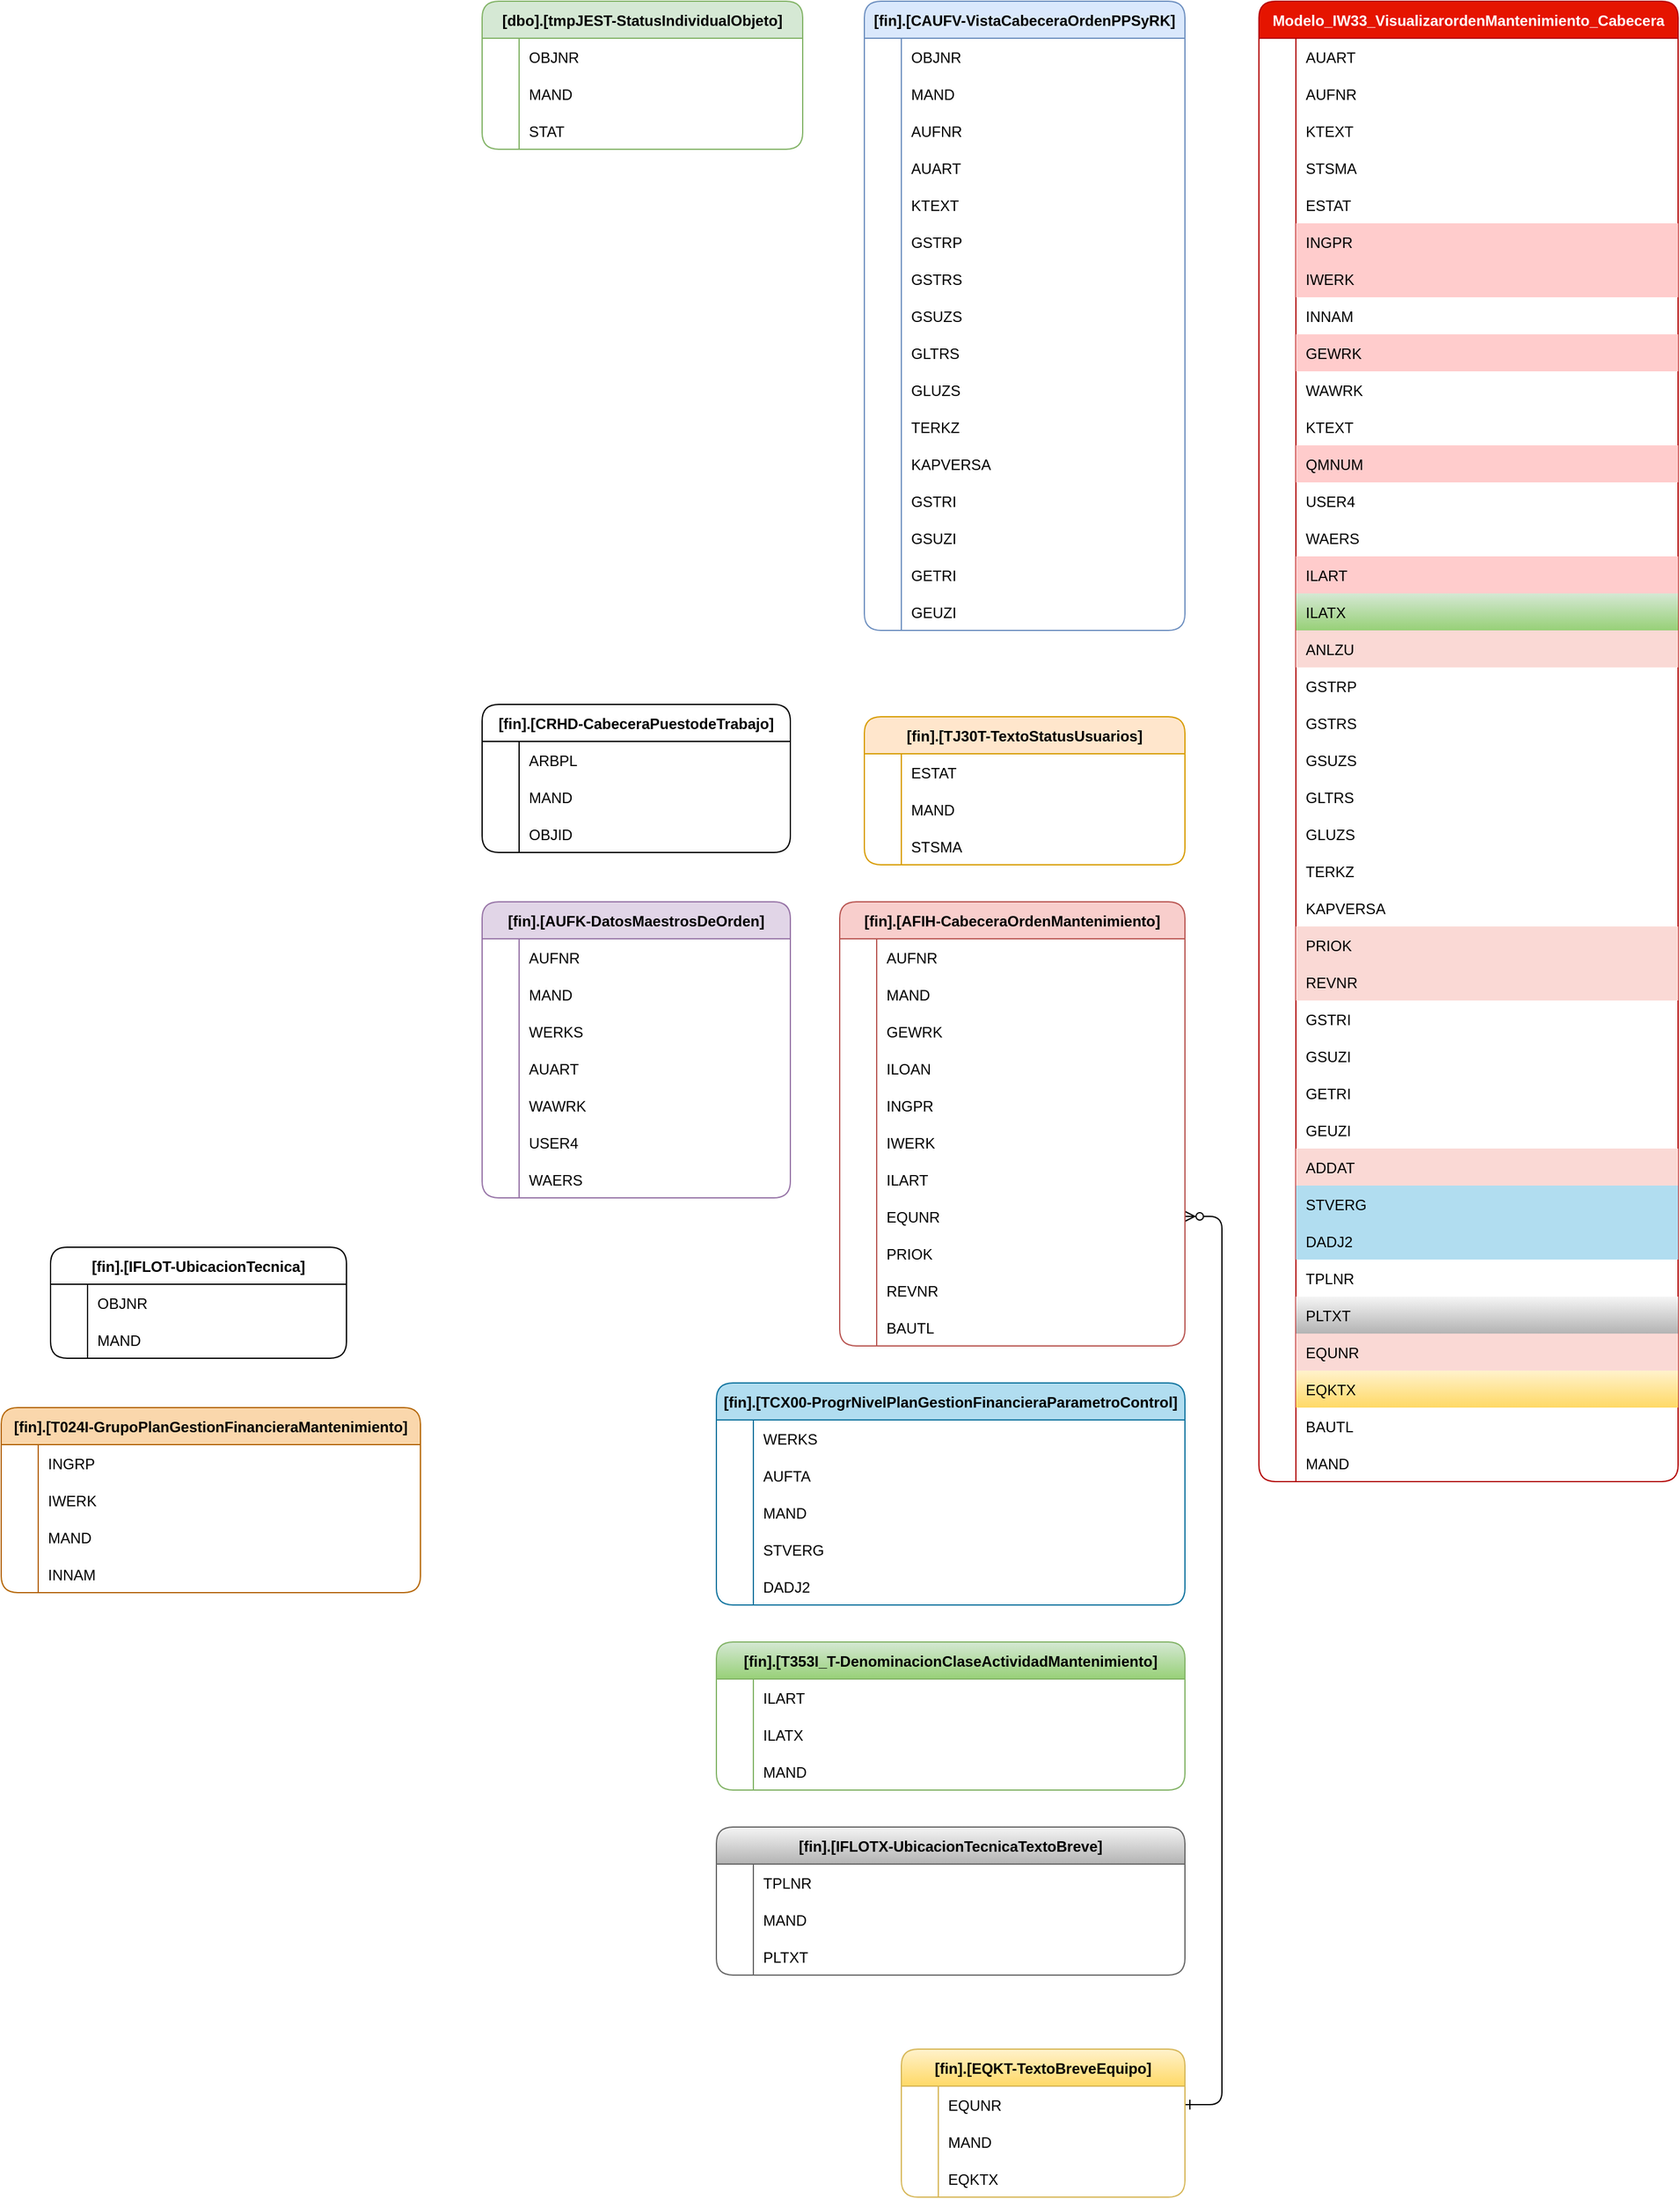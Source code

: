 <mxfile version="21.6.5" type="github">
  <diagram id="R2lEEEUBdFMjLlhIrx00" name="Page-1">
    <mxGraphModel dx="2842" dy="2246" grid="1" gridSize="10" guides="1" tooltips="1" connect="1" arrows="1" fold="1" page="1" pageScale="1" pageWidth="850" pageHeight="1100" math="0" shadow="0" extFonts="Permanent Marker^https://fonts.googleapis.com/css?family=Permanent+Marker">
      <root>
        <mxCell id="0" />
        <mxCell id="1" parent="0" />
        <mxCell id="C-vyLk0tnHw3VtMMgP7b-1" value="" style="edgeStyle=entityRelationEdgeStyle;endArrow=ERzeroToMany;startArrow=ERone;endFill=1;startFill=0;exitX=1;exitY=0.5;exitDx=0;exitDy=0;" parent="1" source="jd8cTnZOVGz8yn4IlZgi-312" target="jd8cTnZOVGz8yn4IlZgi-211" edge="1">
          <mxGeometry width="100" height="100" relative="1" as="geometry">
            <mxPoint x="480" y="1475.26" as="sourcePoint" />
            <mxPoint x="474.68" y="490.0" as="targetPoint" />
          </mxGeometry>
        </mxCell>
        <mxCell id="jd8cTnZOVGz8yn4IlZgi-1" value="Modelo_IW33_VisualizarordenMantenimiento_Cabecera" style="shape=table;startSize=30;container=1;collapsible=1;childLayout=tableLayout;fixedRows=1;rowLines=0;fontStyle=1;align=center;resizeLast=1;fillColor=#e51400;fontColor=#ffffff;strokeColor=#B20000;rounded=1;" vertex="1" parent="1">
          <mxGeometry x="460" y="-300" width="340" height="1200" as="geometry" />
        </mxCell>
        <mxCell id="jd8cTnZOVGz8yn4IlZgi-2" value="" style="shape=tableRow;horizontal=0;startSize=0;swimlaneHead=0;swimlaneBody=0;fillColor=none;collapsible=0;dropTarget=0;points=[[0,0.5],[1,0.5]];portConstraint=eastwest;strokeColor=inherit;top=0;left=0;right=0;bottom=0;" vertex="1" parent="jd8cTnZOVGz8yn4IlZgi-1">
          <mxGeometry y="30" width="340" height="30" as="geometry" />
        </mxCell>
        <mxCell id="jd8cTnZOVGz8yn4IlZgi-3" value="" style="shape=partialRectangle;overflow=hidden;connectable=0;fillColor=none;strokeColor=inherit;top=0;left=0;bottom=0;right=0;" vertex="1" parent="jd8cTnZOVGz8yn4IlZgi-2">
          <mxGeometry width="30" height="30" as="geometry">
            <mxRectangle width="30" height="30" as="alternateBounds" />
          </mxGeometry>
        </mxCell>
        <mxCell id="jd8cTnZOVGz8yn4IlZgi-4" value="AUART" style="shape=partialRectangle;overflow=hidden;connectable=0;fillColor=none;align=left;strokeColor=inherit;top=0;left=0;bottom=0;right=0;spacingLeft=6;" vertex="1" parent="jd8cTnZOVGz8yn4IlZgi-2">
          <mxGeometry x="30" width="310" height="30" as="geometry">
            <mxRectangle width="310" height="30" as="alternateBounds" />
          </mxGeometry>
        </mxCell>
        <mxCell id="jd8cTnZOVGz8yn4IlZgi-5" value="" style="shape=tableRow;horizontal=0;startSize=0;swimlaneHead=0;swimlaneBody=0;fillColor=none;collapsible=0;dropTarget=0;points=[[0,0.5],[1,0.5]];portConstraint=eastwest;strokeColor=inherit;top=0;left=0;right=0;bottom=0;" vertex="1" parent="jd8cTnZOVGz8yn4IlZgi-1">
          <mxGeometry y="60" width="340" height="30" as="geometry" />
        </mxCell>
        <mxCell id="jd8cTnZOVGz8yn4IlZgi-6" value="" style="shape=partialRectangle;overflow=hidden;connectable=0;fillColor=none;strokeColor=inherit;top=0;left=0;bottom=0;right=0;" vertex="1" parent="jd8cTnZOVGz8yn4IlZgi-5">
          <mxGeometry width="30" height="30" as="geometry">
            <mxRectangle width="30" height="30" as="alternateBounds" />
          </mxGeometry>
        </mxCell>
        <mxCell id="jd8cTnZOVGz8yn4IlZgi-7" value="AUFNR" style="shape=partialRectangle;overflow=hidden;connectable=0;fillColor=none;align=left;strokeColor=inherit;top=0;left=0;bottom=0;right=0;spacingLeft=6;" vertex="1" parent="jd8cTnZOVGz8yn4IlZgi-5">
          <mxGeometry x="30" width="310" height="30" as="geometry">
            <mxRectangle width="310" height="30" as="alternateBounds" />
          </mxGeometry>
        </mxCell>
        <mxCell id="jd8cTnZOVGz8yn4IlZgi-8" value="" style="shape=tableRow;horizontal=0;startSize=0;swimlaneHead=0;swimlaneBody=0;fillColor=none;collapsible=0;dropTarget=0;points=[[0,0.5],[1,0.5]];portConstraint=eastwest;strokeColor=inherit;top=0;left=0;right=0;bottom=0;" vertex="1" parent="jd8cTnZOVGz8yn4IlZgi-1">
          <mxGeometry y="90" width="340" height="30" as="geometry" />
        </mxCell>
        <mxCell id="jd8cTnZOVGz8yn4IlZgi-9" value="" style="shape=partialRectangle;overflow=hidden;connectable=0;fillColor=none;strokeColor=inherit;top=0;left=0;bottom=0;right=0;" vertex="1" parent="jd8cTnZOVGz8yn4IlZgi-8">
          <mxGeometry width="30" height="30" as="geometry">
            <mxRectangle width="30" height="30" as="alternateBounds" />
          </mxGeometry>
        </mxCell>
        <mxCell id="jd8cTnZOVGz8yn4IlZgi-10" value="KTEXT" style="shape=partialRectangle;overflow=hidden;connectable=0;fillColor=none;align=left;strokeColor=inherit;top=0;left=0;bottom=0;right=0;spacingLeft=6;" vertex="1" parent="jd8cTnZOVGz8yn4IlZgi-8">
          <mxGeometry x="30" width="310" height="30" as="geometry">
            <mxRectangle width="310" height="30" as="alternateBounds" />
          </mxGeometry>
        </mxCell>
        <mxCell id="jd8cTnZOVGz8yn4IlZgi-11" value="" style="shape=tableRow;horizontal=0;startSize=0;swimlaneHead=0;swimlaneBody=0;fillColor=none;collapsible=0;dropTarget=0;points=[[0,0.5],[1,0.5]];portConstraint=eastwest;strokeColor=inherit;top=0;left=0;right=0;bottom=0;" vertex="1" parent="jd8cTnZOVGz8yn4IlZgi-1">
          <mxGeometry y="120" width="340" height="30" as="geometry" />
        </mxCell>
        <mxCell id="jd8cTnZOVGz8yn4IlZgi-12" value="" style="shape=partialRectangle;overflow=hidden;connectable=0;fillColor=none;strokeColor=inherit;top=0;left=0;bottom=0;right=0;" vertex="1" parent="jd8cTnZOVGz8yn4IlZgi-11">
          <mxGeometry width="30" height="30" as="geometry">
            <mxRectangle width="30" height="30" as="alternateBounds" />
          </mxGeometry>
        </mxCell>
        <mxCell id="jd8cTnZOVGz8yn4IlZgi-13" value="STSMA" style="shape=partialRectangle;overflow=hidden;connectable=0;fillColor=none;align=left;strokeColor=inherit;top=0;left=0;bottom=0;right=0;spacingLeft=6;" vertex="1" parent="jd8cTnZOVGz8yn4IlZgi-11">
          <mxGeometry x="30" width="310" height="30" as="geometry">
            <mxRectangle width="310" height="30" as="alternateBounds" />
          </mxGeometry>
        </mxCell>
        <mxCell id="jd8cTnZOVGz8yn4IlZgi-14" value="" style="shape=tableRow;horizontal=0;startSize=0;swimlaneHead=0;swimlaneBody=0;fillColor=none;collapsible=0;dropTarget=0;points=[[0,0.5],[1,0.5]];portConstraint=eastwest;strokeColor=inherit;top=0;left=0;right=0;bottom=0;" vertex="1" parent="jd8cTnZOVGz8yn4IlZgi-1">
          <mxGeometry y="150" width="340" height="30" as="geometry" />
        </mxCell>
        <mxCell id="jd8cTnZOVGz8yn4IlZgi-15" value="" style="shape=partialRectangle;overflow=hidden;connectable=0;fillColor=none;strokeColor=inherit;top=0;left=0;bottom=0;right=0;" vertex="1" parent="jd8cTnZOVGz8yn4IlZgi-14">
          <mxGeometry width="30" height="30" as="geometry">
            <mxRectangle width="30" height="30" as="alternateBounds" />
          </mxGeometry>
        </mxCell>
        <mxCell id="jd8cTnZOVGz8yn4IlZgi-16" value="ESTAT" style="shape=partialRectangle;overflow=hidden;connectable=0;fillColor=none;align=left;strokeColor=inherit;top=0;left=0;bottom=0;right=0;spacingLeft=6;" vertex="1" parent="jd8cTnZOVGz8yn4IlZgi-14">
          <mxGeometry x="30" width="310" height="30" as="geometry">
            <mxRectangle width="310" height="30" as="alternateBounds" />
          </mxGeometry>
        </mxCell>
        <mxCell id="jd8cTnZOVGz8yn4IlZgi-17" value="" style="shape=tableRow;horizontal=0;startSize=0;swimlaneHead=0;swimlaneBody=0;fillColor=none;collapsible=0;dropTarget=0;points=[[0,0.5],[1,0.5]];portConstraint=eastwest;strokeColor=inherit;top=0;left=0;right=0;bottom=0;" vertex="1" parent="jd8cTnZOVGz8yn4IlZgi-1">
          <mxGeometry y="180" width="340" height="30" as="geometry" />
        </mxCell>
        <mxCell id="jd8cTnZOVGz8yn4IlZgi-18" value="" style="shape=partialRectangle;overflow=hidden;connectable=0;fillColor=none;strokeColor=inherit;top=0;left=0;bottom=0;right=0;" vertex="1" parent="jd8cTnZOVGz8yn4IlZgi-17">
          <mxGeometry width="30" height="30" as="geometry">
            <mxRectangle width="30" height="30" as="alternateBounds" />
          </mxGeometry>
        </mxCell>
        <mxCell id="jd8cTnZOVGz8yn4IlZgi-19" value="INGPR" style="shape=partialRectangle;overflow=hidden;connectable=0;fillColor=#ffcccc;align=left;strokeColor=#36393d;top=0;left=0;bottom=0;right=0;spacingLeft=6;" vertex="1" parent="jd8cTnZOVGz8yn4IlZgi-17">
          <mxGeometry x="30" width="310" height="30" as="geometry">
            <mxRectangle width="310" height="30" as="alternateBounds" />
          </mxGeometry>
        </mxCell>
        <mxCell id="jd8cTnZOVGz8yn4IlZgi-20" value="" style="shape=tableRow;horizontal=0;startSize=0;swimlaneHead=0;swimlaneBody=0;fillColor=none;collapsible=0;dropTarget=0;points=[[0,0.5],[1,0.5]];portConstraint=eastwest;strokeColor=inherit;top=0;left=0;right=0;bottom=0;" vertex="1" parent="jd8cTnZOVGz8yn4IlZgi-1">
          <mxGeometry y="210" width="340" height="30" as="geometry" />
        </mxCell>
        <mxCell id="jd8cTnZOVGz8yn4IlZgi-21" value="" style="shape=partialRectangle;overflow=hidden;connectable=0;fillColor=none;strokeColor=inherit;top=0;left=0;bottom=0;right=0;" vertex="1" parent="jd8cTnZOVGz8yn4IlZgi-20">
          <mxGeometry width="30" height="30" as="geometry">
            <mxRectangle width="30" height="30" as="alternateBounds" />
          </mxGeometry>
        </mxCell>
        <mxCell id="jd8cTnZOVGz8yn4IlZgi-22" value="IWERK" style="shape=partialRectangle;overflow=hidden;connectable=0;fillColor=#ffcccc;align=left;strokeColor=#36393d;top=0;left=0;bottom=0;right=0;spacingLeft=6;" vertex="1" parent="jd8cTnZOVGz8yn4IlZgi-20">
          <mxGeometry x="30" width="310" height="30" as="geometry">
            <mxRectangle width="310" height="30" as="alternateBounds" />
          </mxGeometry>
        </mxCell>
        <mxCell id="jd8cTnZOVGz8yn4IlZgi-23" value="" style="shape=tableRow;horizontal=0;startSize=0;swimlaneHead=0;swimlaneBody=0;fillColor=none;collapsible=0;dropTarget=0;points=[[0,0.5],[1,0.5]];portConstraint=eastwest;strokeColor=inherit;top=0;left=0;right=0;bottom=0;" vertex="1" parent="jd8cTnZOVGz8yn4IlZgi-1">
          <mxGeometry y="240" width="340" height="30" as="geometry" />
        </mxCell>
        <mxCell id="jd8cTnZOVGz8yn4IlZgi-24" value="" style="shape=partialRectangle;overflow=hidden;connectable=0;fillColor=none;strokeColor=inherit;top=0;left=0;bottom=0;right=0;" vertex="1" parent="jd8cTnZOVGz8yn4IlZgi-23">
          <mxGeometry width="30" height="30" as="geometry">
            <mxRectangle width="30" height="30" as="alternateBounds" />
          </mxGeometry>
        </mxCell>
        <mxCell id="jd8cTnZOVGz8yn4IlZgi-25" value="INNAM" style="shape=partialRectangle;overflow=hidden;connectable=0;fillColor=none;align=left;strokeColor=inherit;top=0;left=0;bottom=0;right=0;spacingLeft=6;" vertex="1" parent="jd8cTnZOVGz8yn4IlZgi-23">
          <mxGeometry x="30" width="310" height="30" as="geometry">
            <mxRectangle width="310" height="30" as="alternateBounds" />
          </mxGeometry>
        </mxCell>
        <mxCell id="jd8cTnZOVGz8yn4IlZgi-26" value="" style="shape=tableRow;horizontal=0;startSize=0;swimlaneHead=0;swimlaneBody=0;fillColor=none;collapsible=0;dropTarget=0;points=[[0,0.5],[1,0.5]];portConstraint=eastwest;strokeColor=inherit;top=0;left=0;right=0;bottom=0;" vertex="1" parent="jd8cTnZOVGz8yn4IlZgi-1">
          <mxGeometry y="270" width="340" height="30" as="geometry" />
        </mxCell>
        <mxCell id="jd8cTnZOVGz8yn4IlZgi-27" value="" style="shape=partialRectangle;overflow=hidden;connectable=0;fillColor=none;strokeColor=inherit;top=0;left=0;bottom=0;right=0;" vertex="1" parent="jd8cTnZOVGz8yn4IlZgi-26">
          <mxGeometry width="30" height="30" as="geometry">
            <mxRectangle width="30" height="30" as="alternateBounds" />
          </mxGeometry>
        </mxCell>
        <mxCell id="jd8cTnZOVGz8yn4IlZgi-28" value="GEWRK" style="shape=partialRectangle;overflow=hidden;connectable=0;fillColor=#ffcccc;align=left;strokeColor=#36393d;top=0;left=0;bottom=0;right=0;spacingLeft=6;" vertex="1" parent="jd8cTnZOVGz8yn4IlZgi-26">
          <mxGeometry x="30" width="310" height="30" as="geometry">
            <mxRectangle width="310" height="30" as="alternateBounds" />
          </mxGeometry>
        </mxCell>
        <mxCell id="jd8cTnZOVGz8yn4IlZgi-29" value="" style="shape=tableRow;horizontal=0;startSize=0;swimlaneHead=0;swimlaneBody=0;fillColor=none;collapsible=0;dropTarget=0;points=[[0,0.5],[1,0.5]];portConstraint=eastwest;strokeColor=inherit;top=0;left=0;right=0;bottom=0;" vertex="1" parent="jd8cTnZOVGz8yn4IlZgi-1">
          <mxGeometry y="300" width="340" height="30" as="geometry" />
        </mxCell>
        <mxCell id="jd8cTnZOVGz8yn4IlZgi-30" value="" style="shape=partialRectangle;overflow=hidden;connectable=0;fillColor=none;strokeColor=inherit;top=0;left=0;bottom=0;right=0;" vertex="1" parent="jd8cTnZOVGz8yn4IlZgi-29">
          <mxGeometry width="30" height="30" as="geometry">
            <mxRectangle width="30" height="30" as="alternateBounds" />
          </mxGeometry>
        </mxCell>
        <mxCell id="jd8cTnZOVGz8yn4IlZgi-31" value="WAWRK" style="shape=partialRectangle;overflow=hidden;connectable=0;fillColor=none;align=left;strokeColor=inherit;top=0;left=0;bottom=0;right=0;spacingLeft=6;" vertex="1" parent="jd8cTnZOVGz8yn4IlZgi-29">
          <mxGeometry x="30" width="310" height="30" as="geometry">
            <mxRectangle width="310" height="30" as="alternateBounds" />
          </mxGeometry>
        </mxCell>
        <mxCell id="jd8cTnZOVGz8yn4IlZgi-32" value="" style="shape=tableRow;horizontal=0;startSize=0;swimlaneHead=0;swimlaneBody=0;fillColor=none;collapsible=0;dropTarget=0;points=[[0,0.5],[1,0.5]];portConstraint=eastwest;strokeColor=inherit;top=0;left=0;right=0;bottom=0;" vertex="1" parent="jd8cTnZOVGz8yn4IlZgi-1">
          <mxGeometry y="330" width="340" height="30" as="geometry" />
        </mxCell>
        <mxCell id="jd8cTnZOVGz8yn4IlZgi-33" value="" style="shape=partialRectangle;overflow=hidden;connectable=0;fillColor=none;strokeColor=inherit;top=0;left=0;bottom=0;right=0;" vertex="1" parent="jd8cTnZOVGz8yn4IlZgi-32">
          <mxGeometry width="30" height="30" as="geometry">
            <mxRectangle width="30" height="30" as="alternateBounds" />
          </mxGeometry>
        </mxCell>
        <mxCell id="jd8cTnZOVGz8yn4IlZgi-34" value="KTEXT" style="shape=partialRectangle;overflow=hidden;connectable=0;fillColor=none;align=left;strokeColor=inherit;top=0;left=0;bottom=0;right=0;spacingLeft=6;" vertex="1" parent="jd8cTnZOVGz8yn4IlZgi-32">
          <mxGeometry x="30" width="310" height="30" as="geometry">
            <mxRectangle width="310" height="30" as="alternateBounds" />
          </mxGeometry>
        </mxCell>
        <mxCell id="jd8cTnZOVGz8yn4IlZgi-35" value="" style="shape=tableRow;horizontal=0;startSize=0;swimlaneHead=0;swimlaneBody=0;fillColor=none;collapsible=0;dropTarget=0;points=[[0,0.5],[1,0.5]];portConstraint=eastwest;strokeColor=inherit;top=0;left=0;right=0;bottom=0;" vertex="1" parent="jd8cTnZOVGz8yn4IlZgi-1">
          <mxGeometry y="360" width="340" height="30" as="geometry" />
        </mxCell>
        <mxCell id="jd8cTnZOVGz8yn4IlZgi-36" value="" style="shape=partialRectangle;overflow=hidden;connectable=0;fillColor=none;strokeColor=inherit;top=0;left=0;bottom=0;right=0;" vertex="1" parent="jd8cTnZOVGz8yn4IlZgi-35">
          <mxGeometry width="30" height="30" as="geometry">
            <mxRectangle width="30" height="30" as="alternateBounds" />
          </mxGeometry>
        </mxCell>
        <mxCell id="jd8cTnZOVGz8yn4IlZgi-37" value="QMNUM" style="shape=partialRectangle;overflow=hidden;connectable=0;fillColor=#ffcccc;align=left;strokeColor=#36393d;top=0;left=0;bottom=0;right=0;spacingLeft=6;" vertex="1" parent="jd8cTnZOVGz8yn4IlZgi-35">
          <mxGeometry x="30" width="310" height="30" as="geometry">
            <mxRectangle width="310" height="30" as="alternateBounds" />
          </mxGeometry>
        </mxCell>
        <mxCell id="jd8cTnZOVGz8yn4IlZgi-38" value="" style="shape=tableRow;horizontal=0;startSize=0;swimlaneHead=0;swimlaneBody=0;fillColor=none;collapsible=0;dropTarget=0;points=[[0,0.5],[1,0.5]];portConstraint=eastwest;strokeColor=inherit;top=0;left=0;right=0;bottom=0;" vertex="1" parent="jd8cTnZOVGz8yn4IlZgi-1">
          <mxGeometry y="390" width="340" height="30" as="geometry" />
        </mxCell>
        <mxCell id="jd8cTnZOVGz8yn4IlZgi-39" value="" style="shape=partialRectangle;overflow=hidden;connectable=0;fillColor=none;strokeColor=inherit;top=0;left=0;bottom=0;right=0;" vertex="1" parent="jd8cTnZOVGz8yn4IlZgi-38">
          <mxGeometry width="30" height="30" as="geometry">
            <mxRectangle width="30" height="30" as="alternateBounds" />
          </mxGeometry>
        </mxCell>
        <mxCell id="jd8cTnZOVGz8yn4IlZgi-40" value="USER4" style="shape=partialRectangle;overflow=hidden;connectable=0;fillColor=none;align=left;strokeColor=inherit;top=0;left=0;bottom=0;right=0;spacingLeft=6;" vertex="1" parent="jd8cTnZOVGz8yn4IlZgi-38">
          <mxGeometry x="30" width="310" height="30" as="geometry">
            <mxRectangle width="310" height="30" as="alternateBounds" />
          </mxGeometry>
        </mxCell>
        <mxCell id="jd8cTnZOVGz8yn4IlZgi-41" value="" style="shape=tableRow;horizontal=0;startSize=0;swimlaneHead=0;swimlaneBody=0;fillColor=none;collapsible=0;dropTarget=0;points=[[0,0.5],[1,0.5]];portConstraint=eastwest;strokeColor=inherit;top=0;left=0;right=0;bottom=0;" vertex="1" parent="jd8cTnZOVGz8yn4IlZgi-1">
          <mxGeometry y="420" width="340" height="30" as="geometry" />
        </mxCell>
        <mxCell id="jd8cTnZOVGz8yn4IlZgi-42" value="" style="shape=partialRectangle;overflow=hidden;connectable=0;fillColor=none;strokeColor=inherit;top=0;left=0;bottom=0;right=0;" vertex="1" parent="jd8cTnZOVGz8yn4IlZgi-41">
          <mxGeometry width="30" height="30" as="geometry">
            <mxRectangle width="30" height="30" as="alternateBounds" />
          </mxGeometry>
        </mxCell>
        <mxCell id="jd8cTnZOVGz8yn4IlZgi-43" value="WAERS" style="shape=partialRectangle;overflow=hidden;connectable=0;fillColor=none;align=left;strokeColor=inherit;top=0;left=0;bottom=0;right=0;spacingLeft=6;" vertex="1" parent="jd8cTnZOVGz8yn4IlZgi-41">
          <mxGeometry x="30" width="310" height="30" as="geometry">
            <mxRectangle width="310" height="30" as="alternateBounds" />
          </mxGeometry>
        </mxCell>
        <mxCell id="jd8cTnZOVGz8yn4IlZgi-44" value="" style="shape=tableRow;horizontal=0;startSize=0;swimlaneHead=0;swimlaneBody=0;fillColor=none;collapsible=0;dropTarget=0;points=[[0,0.5],[1,0.5]];portConstraint=eastwest;strokeColor=inherit;top=0;left=0;right=0;bottom=0;" vertex="1" parent="jd8cTnZOVGz8yn4IlZgi-1">
          <mxGeometry y="450" width="340" height="30" as="geometry" />
        </mxCell>
        <mxCell id="jd8cTnZOVGz8yn4IlZgi-45" value="" style="shape=partialRectangle;overflow=hidden;connectable=0;fillColor=none;strokeColor=inherit;top=0;left=0;bottom=0;right=0;" vertex="1" parent="jd8cTnZOVGz8yn4IlZgi-44">
          <mxGeometry width="30" height="30" as="geometry">
            <mxRectangle width="30" height="30" as="alternateBounds" />
          </mxGeometry>
        </mxCell>
        <mxCell id="jd8cTnZOVGz8yn4IlZgi-46" value="ILART" style="shape=partialRectangle;overflow=hidden;connectable=0;fillColor=#ffcccc;align=left;strokeColor=#36393d;top=0;left=0;bottom=0;right=0;spacingLeft=6;" vertex="1" parent="jd8cTnZOVGz8yn4IlZgi-44">
          <mxGeometry x="30" width="310" height="30" as="geometry">
            <mxRectangle width="310" height="30" as="alternateBounds" />
          </mxGeometry>
        </mxCell>
        <mxCell id="jd8cTnZOVGz8yn4IlZgi-47" value="" style="shape=tableRow;horizontal=0;startSize=0;swimlaneHead=0;swimlaneBody=0;fillColor=none;collapsible=0;dropTarget=0;points=[[0,0.5],[1,0.5]];portConstraint=eastwest;strokeColor=inherit;top=0;left=0;right=0;bottom=0;" vertex="1" parent="jd8cTnZOVGz8yn4IlZgi-1">
          <mxGeometry y="480" width="340" height="30" as="geometry" />
        </mxCell>
        <mxCell id="jd8cTnZOVGz8yn4IlZgi-48" value="" style="shape=partialRectangle;overflow=hidden;connectable=0;fillColor=none;strokeColor=inherit;top=0;left=0;bottom=0;right=0;" vertex="1" parent="jd8cTnZOVGz8yn4IlZgi-47">
          <mxGeometry width="30" height="30" as="geometry">
            <mxRectangle width="30" height="30" as="alternateBounds" />
          </mxGeometry>
        </mxCell>
        <mxCell id="jd8cTnZOVGz8yn4IlZgi-49" value="ILATX" style="shape=partialRectangle;overflow=hidden;connectable=0;fillColor=#d5e8d4;align=left;strokeColor=#82b366;top=0;left=0;bottom=0;right=0;spacingLeft=6;gradientColor=#97d077;" vertex="1" parent="jd8cTnZOVGz8yn4IlZgi-47">
          <mxGeometry x="30" width="310" height="30" as="geometry">
            <mxRectangle width="310" height="30" as="alternateBounds" />
          </mxGeometry>
        </mxCell>
        <mxCell id="jd8cTnZOVGz8yn4IlZgi-50" value="" style="shape=tableRow;horizontal=0;startSize=0;swimlaneHead=0;swimlaneBody=0;fillColor=none;collapsible=0;dropTarget=0;points=[[0,0.5],[1,0.5]];portConstraint=eastwest;strokeColor=inherit;top=0;left=0;right=0;bottom=0;" vertex="1" parent="jd8cTnZOVGz8yn4IlZgi-1">
          <mxGeometry y="510" width="340" height="30" as="geometry" />
        </mxCell>
        <mxCell id="jd8cTnZOVGz8yn4IlZgi-51" value="" style="shape=partialRectangle;overflow=hidden;connectable=0;fillColor=none;strokeColor=inherit;top=0;left=0;bottom=0;right=0;" vertex="1" parent="jd8cTnZOVGz8yn4IlZgi-50">
          <mxGeometry width="30" height="30" as="geometry">
            <mxRectangle width="30" height="30" as="alternateBounds" />
          </mxGeometry>
        </mxCell>
        <mxCell id="jd8cTnZOVGz8yn4IlZgi-52" value="ANLZU" style="shape=partialRectangle;overflow=hidden;connectable=0;fillColor=#fad9d5;align=left;strokeColor=#ae4132;top=0;left=0;bottom=0;right=0;spacingLeft=6;" vertex="1" parent="jd8cTnZOVGz8yn4IlZgi-50">
          <mxGeometry x="30" width="310" height="30" as="geometry">
            <mxRectangle width="310" height="30" as="alternateBounds" />
          </mxGeometry>
        </mxCell>
        <mxCell id="jd8cTnZOVGz8yn4IlZgi-53" value="" style="shape=tableRow;horizontal=0;startSize=0;swimlaneHead=0;swimlaneBody=0;fillColor=none;collapsible=0;dropTarget=0;points=[[0,0.5],[1,0.5]];portConstraint=eastwest;strokeColor=inherit;top=0;left=0;right=0;bottom=0;" vertex="1" parent="jd8cTnZOVGz8yn4IlZgi-1">
          <mxGeometry y="540" width="340" height="30" as="geometry" />
        </mxCell>
        <mxCell id="jd8cTnZOVGz8yn4IlZgi-54" value="" style="shape=partialRectangle;overflow=hidden;connectable=0;fillColor=none;strokeColor=inherit;top=0;left=0;bottom=0;right=0;" vertex="1" parent="jd8cTnZOVGz8yn4IlZgi-53">
          <mxGeometry width="30" height="30" as="geometry">
            <mxRectangle width="30" height="30" as="alternateBounds" />
          </mxGeometry>
        </mxCell>
        <mxCell id="jd8cTnZOVGz8yn4IlZgi-55" value="GSTRP" style="shape=partialRectangle;overflow=hidden;connectable=0;fillColor=none;align=left;strokeColor=inherit;top=0;left=0;bottom=0;right=0;spacingLeft=6;" vertex="1" parent="jd8cTnZOVGz8yn4IlZgi-53">
          <mxGeometry x="30" width="310" height="30" as="geometry">
            <mxRectangle width="310" height="30" as="alternateBounds" />
          </mxGeometry>
        </mxCell>
        <mxCell id="jd8cTnZOVGz8yn4IlZgi-56" value="" style="shape=tableRow;horizontal=0;startSize=0;swimlaneHead=0;swimlaneBody=0;fillColor=none;collapsible=0;dropTarget=0;points=[[0,0.5],[1,0.5]];portConstraint=eastwest;strokeColor=inherit;top=0;left=0;right=0;bottom=0;" vertex="1" parent="jd8cTnZOVGz8yn4IlZgi-1">
          <mxGeometry y="570" width="340" height="30" as="geometry" />
        </mxCell>
        <mxCell id="jd8cTnZOVGz8yn4IlZgi-57" value="" style="shape=partialRectangle;overflow=hidden;connectable=0;fillColor=none;strokeColor=inherit;top=0;left=0;bottom=0;right=0;" vertex="1" parent="jd8cTnZOVGz8yn4IlZgi-56">
          <mxGeometry width="30" height="30" as="geometry">
            <mxRectangle width="30" height="30" as="alternateBounds" />
          </mxGeometry>
        </mxCell>
        <mxCell id="jd8cTnZOVGz8yn4IlZgi-58" value="GSTRS" style="shape=partialRectangle;overflow=hidden;connectable=0;fillColor=none;align=left;strokeColor=inherit;top=0;left=0;bottom=0;right=0;spacingLeft=6;" vertex="1" parent="jd8cTnZOVGz8yn4IlZgi-56">
          <mxGeometry x="30" width="310" height="30" as="geometry">
            <mxRectangle width="310" height="30" as="alternateBounds" />
          </mxGeometry>
        </mxCell>
        <mxCell id="jd8cTnZOVGz8yn4IlZgi-59" value="" style="shape=tableRow;horizontal=0;startSize=0;swimlaneHead=0;swimlaneBody=0;fillColor=none;collapsible=0;dropTarget=0;points=[[0,0.5],[1,0.5]];portConstraint=eastwest;strokeColor=inherit;top=0;left=0;right=0;bottom=0;" vertex="1" parent="jd8cTnZOVGz8yn4IlZgi-1">
          <mxGeometry y="600" width="340" height="30" as="geometry" />
        </mxCell>
        <mxCell id="jd8cTnZOVGz8yn4IlZgi-60" value="" style="shape=partialRectangle;overflow=hidden;connectable=0;fillColor=none;strokeColor=inherit;top=0;left=0;bottom=0;right=0;" vertex="1" parent="jd8cTnZOVGz8yn4IlZgi-59">
          <mxGeometry width="30" height="30" as="geometry">
            <mxRectangle width="30" height="30" as="alternateBounds" />
          </mxGeometry>
        </mxCell>
        <mxCell id="jd8cTnZOVGz8yn4IlZgi-61" value="GSUZS" style="shape=partialRectangle;overflow=hidden;connectable=0;fillColor=none;align=left;strokeColor=inherit;top=0;left=0;bottom=0;right=0;spacingLeft=6;" vertex="1" parent="jd8cTnZOVGz8yn4IlZgi-59">
          <mxGeometry x="30" width="310" height="30" as="geometry">
            <mxRectangle width="310" height="30" as="alternateBounds" />
          </mxGeometry>
        </mxCell>
        <mxCell id="jd8cTnZOVGz8yn4IlZgi-62" value="" style="shape=tableRow;horizontal=0;startSize=0;swimlaneHead=0;swimlaneBody=0;fillColor=none;collapsible=0;dropTarget=0;points=[[0,0.5],[1,0.5]];portConstraint=eastwest;strokeColor=inherit;top=0;left=0;right=0;bottom=0;" vertex="1" parent="jd8cTnZOVGz8yn4IlZgi-1">
          <mxGeometry y="630" width="340" height="30" as="geometry" />
        </mxCell>
        <mxCell id="jd8cTnZOVGz8yn4IlZgi-63" value="" style="shape=partialRectangle;overflow=hidden;connectable=0;fillColor=none;strokeColor=inherit;top=0;left=0;bottom=0;right=0;" vertex="1" parent="jd8cTnZOVGz8yn4IlZgi-62">
          <mxGeometry width="30" height="30" as="geometry">
            <mxRectangle width="30" height="30" as="alternateBounds" />
          </mxGeometry>
        </mxCell>
        <mxCell id="jd8cTnZOVGz8yn4IlZgi-64" value="GLTRS" style="shape=partialRectangle;overflow=hidden;connectable=0;fillColor=none;align=left;strokeColor=inherit;top=0;left=0;bottom=0;right=0;spacingLeft=6;" vertex="1" parent="jd8cTnZOVGz8yn4IlZgi-62">
          <mxGeometry x="30" width="310" height="30" as="geometry">
            <mxRectangle width="310" height="30" as="alternateBounds" />
          </mxGeometry>
        </mxCell>
        <mxCell id="jd8cTnZOVGz8yn4IlZgi-65" value="" style="shape=tableRow;horizontal=0;startSize=0;swimlaneHead=0;swimlaneBody=0;fillColor=none;collapsible=0;dropTarget=0;points=[[0,0.5],[1,0.5]];portConstraint=eastwest;strokeColor=inherit;top=0;left=0;right=0;bottom=0;" vertex="1" parent="jd8cTnZOVGz8yn4IlZgi-1">
          <mxGeometry y="660" width="340" height="30" as="geometry" />
        </mxCell>
        <mxCell id="jd8cTnZOVGz8yn4IlZgi-66" value="" style="shape=partialRectangle;overflow=hidden;connectable=0;fillColor=none;strokeColor=inherit;top=0;left=0;bottom=0;right=0;" vertex="1" parent="jd8cTnZOVGz8yn4IlZgi-65">
          <mxGeometry width="30" height="30" as="geometry">
            <mxRectangle width="30" height="30" as="alternateBounds" />
          </mxGeometry>
        </mxCell>
        <mxCell id="jd8cTnZOVGz8yn4IlZgi-67" value="GLUZS" style="shape=partialRectangle;overflow=hidden;connectable=0;fillColor=none;align=left;strokeColor=inherit;top=0;left=0;bottom=0;right=0;spacingLeft=6;" vertex="1" parent="jd8cTnZOVGz8yn4IlZgi-65">
          <mxGeometry x="30" width="310" height="30" as="geometry">
            <mxRectangle width="310" height="30" as="alternateBounds" />
          </mxGeometry>
        </mxCell>
        <mxCell id="jd8cTnZOVGz8yn4IlZgi-68" value="" style="shape=tableRow;horizontal=0;startSize=0;swimlaneHead=0;swimlaneBody=0;fillColor=none;collapsible=0;dropTarget=0;points=[[0,0.5],[1,0.5]];portConstraint=eastwest;strokeColor=inherit;top=0;left=0;right=0;bottom=0;" vertex="1" parent="jd8cTnZOVGz8yn4IlZgi-1">
          <mxGeometry y="690" width="340" height="30" as="geometry" />
        </mxCell>
        <mxCell id="jd8cTnZOVGz8yn4IlZgi-69" value="" style="shape=partialRectangle;overflow=hidden;connectable=0;fillColor=none;strokeColor=inherit;top=0;left=0;bottom=0;right=0;" vertex="1" parent="jd8cTnZOVGz8yn4IlZgi-68">
          <mxGeometry width="30" height="30" as="geometry">
            <mxRectangle width="30" height="30" as="alternateBounds" />
          </mxGeometry>
        </mxCell>
        <mxCell id="jd8cTnZOVGz8yn4IlZgi-70" value="TERKZ" style="shape=partialRectangle;overflow=hidden;connectable=0;fillColor=none;align=left;strokeColor=inherit;top=0;left=0;bottom=0;right=0;spacingLeft=6;" vertex="1" parent="jd8cTnZOVGz8yn4IlZgi-68">
          <mxGeometry x="30" width="310" height="30" as="geometry">
            <mxRectangle width="310" height="30" as="alternateBounds" />
          </mxGeometry>
        </mxCell>
        <mxCell id="jd8cTnZOVGz8yn4IlZgi-71" value="" style="shape=tableRow;horizontal=0;startSize=0;swimlaneHead=0;swimlaneBody=0;fillColor=none;collapsible=0;dropTarget=0;points=[[0,0.5],[1,0.5]];portConstraint=eastwest;strokeColor=inherit;top=0;left=0;right=0;bottom=0;" vertex="1" parent="jd8cTnZOVGz8yn4IlZgi-1">
          <mxGeometry y="720" width="340" height="30" as="geometry" />
        </mxCell>
        <mxCell id="jd8cTnZOVGz8yn4IlZgi-72" value="" style="shape=partialRectangle;overflow=hidden;connectable=0;fillColor=none;strokeColor=inherit;top=0;left=0;bottom=0;right=0;" vertex="1" parent="jd8cTnZOVGz8yn4IlZgi-71">
          <mxGeometry width="30" height="30" as="geometry">
            <mxRectangle width="30" height="30" as="alternateBounds" />
          </mxGeometry>
        </mxCell>
        <mxCell id="jd8cTnZOVGz8yn4IlZgi-73" value="KAPVERSA" style="shape=partialRectangle;overflow=hidden;connectable=0;fillColor=none;align=left;strokeColor=inherit;top=0;left=0;bottom=0;right=0;spacingLeft=6;" vertex="1" parent="jd8cTnZOVGz8yn4IlZgi-71">
          <mxGeometry x="30" width="310" height="30" as="geometry">
            <mxRectangle width="310" height="30" as="alternateBounds" />
          </mxGeometry>
        </mxCell>
        <mxCell id="jd8cTnZOVGz8yn4IlZgi-74" value="" style="shape=tableRow;horizontal=0;startSize=0;swimlaneHead=0;swimlaneBody=0;fillColor=none;collapsible=0;dropTarget=0;points=[[0,0.5],[1,0.5]];portConstraint=eastwest;strokeColor=inherit;top=0;left=0;right=0;bottom=0;" vertex="1" parent="jd8cTnZOVGz8yn4IlZgi-1">
          <mxGeometry y="750" width="340" height="30" as="geometry" />
        </mxCell>
        <mxCell id="jd8cTnZOVGz8yn4IlZgi-75" value="" style="shape=partialRectangle;overflow=hidden;connectable=0;fillColor=none;strokeColor=inherit;top=0;left=0;bottom=0;right=0;" vertex="1" parent="jd8cTnZOVGz8yn4IlZgi-74">
          <mxGeometry width="30" height="30" as="geometry">
            <mxRectangle width="30" height="30" as="alternateBounds" />
          </mxGeometry>
        </mxCell>
        <mxCell id="jd8cTnZOVGz8yn4IlZgi-76" value="PRIOK" style="shape=partialRectangle;overflow=hidden;connectable=0;fillColor=#fad9d5;align=left;strokeColor=#ae4132;top=0;left=0;bottom=0;right=0;spacingLeft=6;" vertex="1" parent="jd8cTnZOVGz8yn4IlZgi-74">
          <mxGeometry x="30" width="310" height="30" as="geometry">
            <mxRectangle width="310" height="30" as="alternateBounds" />
          </mxGeometry>
        </mxCell>
        <mxCell id="jd8cTnZOVGz8yn4IlZgi-77" value="" style="shape=tableRow;horizontal=0;startSize=0;swimlaneHead=0;swimlaneBody=0;fillColor=none;collapsible=0;dropTarget=0;points=[[0,0.5],[1,0.5]];portConstraint=eastwest;strokeColor=inherit;top=0;left=0;right=0;bottom=0;" vertex="1" parent="jd8cTnZOVGz8yn4IlZgi-1">
          <mxGeometry y="780" width="340" height="30" as="geometry" />
        </mxCell>
        <mxCell id="jd8cTnZOVGz8yn4IlZgi-78" value="" style="shape=partialRectangle;overflow=hidden;connectable=0;fillColor=none;strokeColor=inherit;top=0;left=0;bottom=0;right=0;" vertex="1" parent="jd8cTnZOVGz8yn4IlZgi-77">
          <mxGeometry width="30" height="30" as="geometry">
            <mxRectangle width="30" height="30" as="alternateBounds" />
          </mxGeometry>
        </mxCell>
        <mxCell id="jd8cTnZOVGz8yn4IlZgi-79" value="REVNR" style="shape=partialRectangle;overflow=hidden;connectable=0;fillColor=#fad9d5;align=left;strokeColor=#ae4132;top=0;left=0;bottom=0;right=0;spacingLeft=6;" vertex="1" parent="jd8cTnZOVGz8yn4IlZgi-77">
          <mxGeometry x="30" width="310" height="30" as="geometry">
            <mxRectangle width="310" height="30" as="alternateBounds" />
          </mxGeometry>
        </mxCell>
        <mxCell id="jd8cTnZOVGz8yn4IlZgi-80" value="" style="shape=tableRow;horizontal=0;startSize=0;swimlaneHead=0;swimlaneBody=0;fillColor=none;collapsible=0;dropTarget=0;points=[[0,0.5],[1,0.5]];portConstraint=eastwest;strokeColor=inherit;top=0;left=0;right=0;bottom=0;" vertex="1" parent="jd8cTnZOVGz8yn4IlZgi-1">
          <mxGeometry y="810" width="340" height="30" as="geometry" />
        </mxCell>
        <mxCell id="jd8cTnZOVGz8yn4IlZgi-81" value="" style="shape=partialRectangle;overflow=hidden;connectable=0;fillColor=none;strokeColor=inherit;top=0;left=0;bottom=0;right=0;" vertex="1" parent="jd8cTnZOVGz8yn4IlZgi-80">
          <mxGeometry width="30" height="30" as="geometry">
            <mxRectangle width="30" height="30" as="alternateBounds" />
          </mxGeometry>
        </mxCell>
        <mxCell id="jd8cTnZOVGz8yn4IlZgi-82" value="GSTRI" style="shape=partialRectangle;overflow=hidden;connectable=0;fillColor=none;align=left;strokeColor=inherit;top=0;left=0;bottom=0;right=0;spacingLeft=6;" vertex="1" parent="jd8cTnZOVGz8yn4IlZgi-80">
          <mxGeometry x="30" width="310" height="30" as="geometry">
            <mxRectangle width="310" height="30" as="alternateBounds" />
          </mxGeometry>
        </mxCell>
        <mxCell id="jd8cTnZOVGz8yn4IlZgi-83" value="" style="shape=tableRow;horizontal=0;startSize=0;swimlaneHead=0;swimlaneBody=0;fillColor=none;collapsible=0;dropTarget=0;points=[[0,0.5],[1,0.5]];portConstraint=eastwest;strokeColor=inherit;top=0;left=0;right=0;bottom=0;" vertex="1" parent="jd8cTnZOVGz8yn4IlZgi-1">
          <mxGeometry y="840" width="340" height="30" as="geometry" />
        </mxCell>
        <mxCell id="jd8cTnZOVGz8yn4IlZgi-84" value="" style="shape=partialRectangle;overflow=hidden;connectable=0;fillColor=none;strokeColor=inherit;top=0;left=0;bottom=0;right=0;" vertex="1" parent="jd8cTnZOVGz8yn4IlZgi-83">
          <mxGeometry width="30" height="30" as="geometry">
            <mxRectangle width="30" height="30" as="alternateBounds" />
          </mxGeometry>
        </mxCell>
        <mxCell id="jd8cTnZOVGz8yn4IlZgi-85" value="GSUZI" style="shape=partialRectangle;overflow=hidden;connectable=0;fillColor=none;align=left;strokeColor=inherit;top=0;left=0;bottom=0;right=0;spacingLeft=6;" vertex="1" parent="jd8cTnZOVGz8yn4IlZgi-83">
          <mxGeometry x="30" width="310" height="30" as="geometry">
            <mxRectangle width="310" height="30" as="alternateBounds" />
          </mxGeometry>
        </mxCell>
        <mxCell id="jd8cTnZOVGz8yn4IlZgi-86" value="" style="shape=tableRow;horizontal=0;startSize=0;swimlaneHead=0;swimlaneBody=0;fillColor=none;collapsible=0;dropTarget=0;points=[[0,0.5],[1,0.5]];portConstraint=eastwest;strokeColor=inherit;top=0;left=0;right=0;bottom=0;" vertex="1" parent="jd8cTnZOVGz8yn4IlZgi-1">
          <mxGeometry y="870" width="340" height="30" as="geometry" />
        </mxCell>
        <mxCell id="jd8cTnZOVGz8yn4IlZgi-87" value="" style="shape=partialRectangle;overflow=hidden;connectable=0;fillColor=none;strokeColor=inherit;top=0;left=0;bottom=0;right=0;" vertex="1" parent="jd8cTnZOVGz8yn4IlZgi-86">
          <mxGeometry width="30" height="30" as="geometry">
            <mxRectangle width="30" height="30" as="alternateBounds" />
          </mxGeometry>
        </mxCell>
        <mxCell id="jd8cTnZOVGz8yn4IlZgi-88" value="GETRI" style="shape=partialRectangle;overflow=hidden;connectable=0;fillColor=none;align=left;strokeColor=inherit;top=0;left=0;bottom=0;right=0;spacingLeft=6;" vertex="1" parent="jd8cTnZOVGz8yn4IlZgi-86">
          <mxGeometry x="30" width="310" height="30" as="geometry">
            <mxRectangle width="310" height="30" as="alternateBounds" />
          </mxGeometry>
        </mxCell>
        <mxCell id="jd8cTnZOVGz8yn4IlZgi-89" value="" style="shape=tableRow;horizontal=0;startSize=0;swimlaneHead=0;swimlaneBody=0;fillColor=none;collapsible=0;dropTarget=0;points=[[0,0.5],[1,0.5]];portConstraint=eastwest;strokeColor=inherit;top=0;left=0;right=0;bottom=0;" vertex="1" parent="jd8cTnZOVGz8yn4IlZgi-1">
          <mxGeometry y="900" width="340" height="30" as="geometry" />
        </mxCell>
        <mxCell id="jd8cTnZOVGz8yn4IlZgi-90" value="" style="shape=partialRectangle;overflow=hidden;connectable=0;fillColor=none;strokeColor=inherit;top=0;left=0;bottom=0;right=0;" vertex="1" parent="jd8cTnZOVGz8yn4IlZgi-89">
          <mxGeometry width="30" height="30" as="geometry">
            <mxRectangle width="30" height="30" as="alternateBounds" />
          </mxGeometry>
        </mxCell>
        <mxCell id="jd8cTnZOVGz8yn4IlZgi-91" value="GEUZI" style="shape=partialRectangle;overflow=hidden;connectable=0;fillColor=none;align=left;strokeColor=inherit;top=0;left=0;bottom=0;right=0;spacingLeft=6;" vertex="1" parent="jd8cTnZOVGz8yn4IlZgi-89">
          <mxGeometry x="30" width="310" height="30" as="geometry">
            <mxRectangle width="310" height="30" as="alternateBounds" />
          </mxGeometry>
        </mxCell>
        <mxCell id="jd8cTnZOVGz8yn4IlZgi-92" value="" style="shape=tableRow;horizontal=0;startSize=0;swimlaneHead=0;swimlaneBody=0;fillColor=none;collapsible=0;dropTarget=0;points=[[0,0.5],[1,0.5]];portConstraint=eastwest;strokeColor=inherit;top=0;left=0;right=0;bottom=0;" vertex="1" parent="jd8cTnZOVGz8yn4IlZgi-1">
          <mxGeometry y="930" width="340" height="30" as="geometry" />
        </mxCell>
        <mxCell id="jd8cTnZOVGz8yn4IlZgi-93" value="" style="shape=partialRectangle;overflow=hidden;connectable=0;fillColor=none;strokeColor=inherit;top=0;left=0;bottom=0;right=0;" vertex="1" parent="jd8cTnZOVGz8yn4IlZgi-92">
          <mxGeometry width="30" height="30" as="geometry">
            <mxRectangle width="30" height="30" as="alternateBounds" />
          </mxGeometry>
        </mxCell>
        <mxCell id="jd8cTnZOVGz8yn4IlZgi-94" value="ADDAT" style="shape=partialRectangle;overflow=hidden;connectable=0;fillColor=#fad9d5;align=left;strokeColor=#ae4132;top=0;left=0;bottom=0;right=0;spacingLeft=6;" vertex="1" parent="jd8cTnZOVGz8yn4IlZgi-92">
          <mxGeometry x="30" width="310" height="30" as="geometry">
            <mxRectangle width="310" height="30" as="alternateBounds" />
          </mxGeometry>
        </mxCell>
        <mxCell id="jd8cTnZOVGz8yn4IlZgi-95" value="" style="shape=tableRow;horizontal=0;startSize=0;swimlaneHead=0;swimlaneBody=0;fillColor=none;collapsible=0;dropTarget=0;points=[[0,0.5],[1,0.5]];portConstraint=eastwest;strokeColor=inherit;top=0;left=0;right=0;bottom=0;" vertex="1" parent="jd8cTnZOVGz8yn4IlZgi-1">
          <mxGeometry y="960" width="340" height="30" as="geometry" />
        </mxCell>
        <mxCell id="jd8cTnZOVGz8yn4IlZgi-96" value="" style="shape=partialRectangle;overflow=hidden;connectable=0;fillColor=none;strokeColor=inherit;top=0;left=0;bottom=0;right=0;" vertex="1" parent="jd8cTnZOVGz8yn4IlZgi-95">
          <mxGeometry width="30" height="30" as="geometry">
            <mxRectangle width="30" height="30" as="alternateBounds" />
          </mxGeometry>
        </mxCell>
        <mxCell id="jd8cTnZOVGz8yn4IlZgi-97" value="STVERG" style="shape=partialRectangle;overflow=hidden;connectable=0;fillColor=#b1ddf0;align=left;strokeColor=#10739e;top=0;left=0;bottom=0;right=0;spacingLeft=6;" vertex="1" parent="jd8cTnZOVGz8yn4IlZgi-95">
          <mxGeometry x="30" width="310" height="30" as="geometry">
            <mxRectangle width="310" height="30" as="alternateBounds" />
          </mxGeometry>
        </mxCell>
        <mxCell id="jd8cTnZOVGz8yn4IlZgi-98" value="" style="shape=tableRow;horizontal=0;startSize=0;swimlaneHead=0;swimlaneBody=0;fillColor=none;collapsible=0;dropTarget=0;points=[[0,0.5],[1,0.5]];portConstraint=eastwest;strokeColor=inherit;top=0;left=0;right=0;bottom=0;" vertex="1" parent="jd8cTnZOVGz8yn4IlZgi-1">
          <mxGeometry y="990" width="340" height="30" as="geometry" />
        </mxCell>
        <mxCell id="jd8cTnZOVGz8yn4IlZgi-99" value="" style="shape=partialRectangle;overflow=hidden;connectable=0;fillColor=none;strokeColor=inherit;top=0;left=0;bottom=0;right=0;" vertex="1" parent="jd8cTnZOVGz8yn4IlZgi-98">
          <mxGeometry width="30" height="30" as="geometry">
            <mxRectangle width="30" height="30" as="alternateBounds" />
          </mxGeometry>
        </mxCell>
        <mxCell id="jd8cTnZOVGz8yn4IlZgi-100" value="DADJ2" style="shape=partialRectangle;overflow=hidden;connectable=0;fillColor=#b1ddf0;align=left;strokeColor=#10739e;top=0;left=0;bottom=0;right=0;spacingLeft=6;" vertex="1" parent="jd8cTnZOVGz8yn4IlZgi-98">
          <mxGeometry x="30" width="310" height="30" as="geometry">
            <mxRectangle width="310" height="30" as="alternateBounds" />
          </mxGeometry>
        </mxCell>
        <mxCell id="jd8cTnZOVGz8yn4IlZgi-101" value="" style="shape=tableRow;horizontal=0;startSize=0;swimlaneHead=0;swimlaneBody=0;fillColor=none;collapsible=0;dropTarget=0;points=[[0,0.5],[1,0.5]];portConstraint=eastwest;strokeColor=inherit;top=0;left=0;right=0;bottom=0;" vertex="1" parent="jd8cTnZOVGz8yn4IlZgi-1">
          <mxGeometry y="1020" width="340" height="30" as="geometry" />
        </mxCell>
        <mxCell id="jd8cTnZOVGz8yn4IlZgi-102" value="" style="shape=partialRectangle;overflow=hidden;connectable=0;fillColor=none;strokeColor=inherit;top=0;left=0;bottom=0;right=0;" vertex="1" parent="jd8cTnZOVGz8yn4IlZgi-101">
          <mxGeometry width="30" height="30" as="geometry">
            <mxRectangle width="30" height="30" as="alternateBounds" />
          </mxGeometry>
        </mxCell>
        <mxCell id="jd8cTnZOVGz8yn4IlZgi-103" value="TPLNR" style="shape=partialRectangle;overflow=hidden;connectable=0;fillColor=none;align=left;strokeColor=inherit;top=0;left=0;bottom=0;right=0;spacingLeft=6;" vertex="1" parent="jd8cTnZOVGz8yn4IlZgi-101">
          <mxGeometry x="30" width="310" height="30" as="geometry">
            <mxRectangle width="310" height="30" as="alternateBounds" />
          </mxGeometry>
        </mxCell>
        <mxCell id="jd8cTnZOVGz8yn4IlZgi-104" value="" style="shape=tableRow;horizontal=0;startSize=0;swimlaneHead=0;swimlaneBody=0;fillColor=none;collapsible=0;dropTarget=0;points=[[0,0.5],[1,0.5]];portConstraint=eastwest;strokeColor=inherit;top=0;left=0;right=0;bottom=0;" vertex="1" parent="jd8cTnZOVGz8yn4IlZgi-1">
          <mxGeometry y="1050" width="340" height="30" as="geometry" />
        </mxCell>
        <mxCell id="jd8cTnZOVGz8yn4IlZgi-105" value="" style="shape=partialRectangle;overflow=hidden;connectable=0;fillColor=none;strokeColor=inherit;top=0;left=0;bottom=0;right=0;" vertex="1" parent="jd8cTnZOVGz8yn4IlZgi-104">
          <mxGeometry width="30" height="30" as="geometry">
            <mxRectangle width="30" height="30" as="alternateBounds" />
          </mxGeometry>
        </mxCell>
        <mxCell id="jd8cTnZOVGz8yn4IlZgi-106" value="PLTXT" style="shape=partialRectangle;overflow=hidden;connectable=0;fillColor=#f5f5f5;align=left;strokeColor=#666666;top=0;left=0;bottom=0;right=0;spacingLeft=6;gradientColor=#b3b3b3;" vertex="1" parent="jd8cTnZOVGz8yn4IlZgi-104">
          <mxGeometry x="30" width="310" height="30" as="geometry">
            <mxRectangle width="310" height="30" as="alternateBounds" />
          </mxGeometry>
        </mxCell>
        <mxCell id="jd8cTnZOVGz8yn4IlZgi-107" value="" style="shape=tableRow;horizontal=0;startSize=0;swimlaneHead=0;swimlaneBody=0;fillColor=none;collapsible=0;dropTarget=0;points=[[0,0.5],[1,0.5]];portConstraint=eastwest;strokeColor=inherit;top=0;left=0;right=0;bottom=0;" vertex="1" parent="jd8cTnZOVGz8yn4IlZgi-1">
          <mxGeometry y="1080" width="340" height="30" as="geometry" />
        </mxCell>
        <mxCell id="jd8cTnZOVGz8yn4IlZgi-108" value="" style="shape=partialRectangle;overflow=hidden;connectable=0;fillColor=none;strokeColor=inherit;top=0;left=0;bottom=0;right=0;" vertex="1" parent="jd8cTnZOVGz8yn4IlZgi-107">
          <mxGeometry width="30" height="30" as="geometry">
            <mxRectangle width="30" height="30" as="alternateBounds" />
          </mxGeometry>
        </mxCell>
        <mxCell id="jd8cTnZOVGz8yn4IlZgi-109" value="EQUNR" style="shape=partialRectangle;overflow=hidden;connectable=0;fillColor=#fad9d5;align=left;strokeColor=#ae4132;top=0;left=0;bottom=0;right=0;spacingLeft=6;" vertex="1" parent="jd8cTnZOVGz8yn4IlZgi-107">
          <mxGeometry x="30" width="310" height="30" as="geometry">
            <mxRectangle width="310" height="30" as="alternateBounds" />
          </mxGeometry>
        </mxCell>
        <mxCell id="jd8cTnZOVGz8yn4IlZgi-110" value="" style="shape=tableRow;horizontal=0;startSize=0;swimlaneHead=0;swimlaneBody=0;fillColor=none;collapsible=0;dropTarget=0;points=[[0,0.5],[1,0.5]];portConstraint=eastwest;strokeColor=inherit;top=0;left=0;right=0;bottom=0;" vertex="1" parent="jd8cTnZOVGz8yn4IlZgi-1">
          <mxGeometry y="1110" width="340" height="30" as="geometry" />
        </mxCell>
        <mxCell id="jd8cTnZOVGz8yn4IlZgi-111" value="" style="shape=partialRectangle;overflow=hidden;connectable=0;fillColor=none;strokeColor=inherit;top=0;left=0;bottom=0;right=0;" vertex="1" parent="jd8cTnZOVGz8yn4IlZgi-110">
          <mxGeometry width="30" height="30" as="geometry">
            <mxRectangle width="30" height="30" as="alternateBounds" />
          </mxGeometry>
        </mxCell>
        <mxCell id="jd8cTnZOVGz8yn4IlZgi-112" value="EQKTX" style="shape=partialRectangle;overflow=hidden;connectable=0;fillColor=#fff2cc;align=left;strokeColor=#d6b656;top=0;left=0;bottom=0;right=0;spacingLeft=6;gradientColor=#ffd966;" vertex="1" parent="jd8cTnZOVGz8yn4IlZgi-110">
          <mxGeometry x="30" width="310" height="30" as="geometry">
            <mxRectangle width="310" height="30" as="alternateBounds" />
          </mxGeometry>
        </mxCell>
        <mxCell id="jd8cTnZOVGz8yn4IlZgi-113" value="" style="shape=tableRow;horizontal=0;startSize=0;swimlaneHead=0;swimlaneBody=0;fillColor=none;collapsible=0;dropTarget=0;points=[[0,0.5],[1,0.5]];portConstraint=eastwest;strokeColor=inherit;top=0;left=0;right=0;bottom=0;" vertex="1" parent="jd8cTnZOVGz8yn4IlZgi-1">
          <mxGeometry y="1140" width="340" height="30" as="geometry" />
        </mxCell>
        <mxCell id="jd8cTnZOVGz8yn4IlZgi-114" value="" style="shape=partialRectangle;overflow=hidden;connectable=0;fillColor=none;strokeColor=inherit;top=0;left=0;bottom=0;right=0;" vertex="1" parent="jd8cTnZOVGz8yn4IlZgi-113">
          <mxGeometry width="30" height="30" as="geometry">
            <mxRectangle width="30" height="30" as="alternateBounds" />
          </mxGeometry>
        </mxCell>
        <mxCell id="jd8cTnZOVGz8yn4IlZgi-115" value="BAUTL" style="shape=partialRectangle;overflow=hidden;connectable=0;fillColor=none;align=left;strokeColor=inherit;top=0;left=0;bottom=0;right=0;spacingLeft=6;" vertex="1" parent="jd8cTnZOVGz8yn4IlZgi-113">
          <mxGeometry x="30" width="310" height="30" as="geometry">
            <mxRectangle width="310" height="30" as="alternateBounds" />
          </mxGeometry>
        </mxCell>
        <mxCell id="jd8cTnZOVGz8yn4IlZgi-116" value="" style="shape=tableRow;horizontal=0;startSize=0;swimlaneHead=0;swimlaneBody=0;fillColor=none;collapsible=0;dropTarget=0;points=[[0,0.5],[1,0.5]];portConstraint=eastwest;strokeColor=inherit;top=0;left=0;right=0;bottom=0;" vertex="1" parent="jd8cTnZOVGz8yn4IlZgi-1">
          <mxGeometry y="1170" width="340" height="30" as="geometry" />
        </mxCell>
        <mxCell id="jd8cTnZOVGz8yn4IlZgi-117" value="" style="shape=partialRectangle;overflow=hidden;connectable=0;fillColor=none;strokeColor=inherit;top=0;left=0;bottom=0;right=0;" vertex="1" parent="jd8cTnZOVGz8yn4IlZgi-116">
          <mxGeometry width="30" height="30" as="geometry">
            <mxRectangle width="30" height="30" as="alternateBounds" />
          </mxGeometry>
        </mxCell>
        <mxCell id="jd8cTnZOVGz8yn4IlZgi-118" value="MAND" style="shape=partialRectangle;overflow=hidden;connectable=0;fillColor=none;align=left;strokeColor=inherit;top=0;left=0;bottom=0;right=0;spacingLeft=6;" vertex="1" parent="jd8cTnZOVGz8yn4IlZgi-116">
          <mxGeometry x="30" width="310" height="30" as="geometry">
            <mxRectangle width="310" height="30" as="alternateBounds" />
          </mxGeometry>
        </mxCell>
        <mxCell id="jd8cTnZOVGz8yn4IlZgi-119" value="[fin].[CAUFV-VistaCabeceraOrdenPPSyRK]" style="shape=table;startSize=30;container=1;collapsible=1;childLayout=tableLayout;fixedRows=1;rowLines=0;fontStyle=1;align=center;resizeLast=1;fillColor=#dae8fc;strokeColor=#6c8ebf;rounded=1;" vertex="1" parent="1">
          <mxGeometry x="140" y="-300" width="260" height="510" as="geometry" />
        </mxCell>
        <mxCell id="jd8cTnZOVGz8yn4IlZgi-120" value="" style="shape=tableRow;horizontal=0;startSize=0;swimlaneHead=0;swimlaneBody=0;fillColor=none;collapsible=0;dropTarget=0;points=[[0,0.5],[1,0.5]];portConstraint=eastwest;strokeColor=inherit;top=0;left=0;right=0;bottom=0;" vertex="1" parent="jd8cTnZOVGz8yn4IlZgi-119">
          <mxGeometry y="30" width="260" height="30" as="geometry" />
        </mxCell>
        <mxCell id="jd8cTnZOVGz8yn4IlZgi-121" value="" style="shape=partialRectangle;overflow=hidden;connectable=0;fillColor=none;strokeColor=inherit;top=0;left=0;bottom=0;right=0;" vertex="1" parent="jd8cTnZOVGz8yn4IlZgi-120">
          <mxGeometry width="30" height="30" as="geometry">
            <mxRectangle width="30" height="30" as="alternateBounds" />
          </mxGeometry>
        </mxCell>
        <mxCell id="jd8cTnZOVGz8yn4IlZgi-122" value="OBJNR" style="shape=partialRectangle;overflow=hidden;connectable=0;fillColor=none;align=left;strokeColor=inherit;top=0;left=0;bottom=0;right=0;spacingLeft=6;" vertex="1" parent="jd8cTnZOVGz8yn4IlZgi-120">
          <mxGeometry x="30" width="230" height="30" as="geometry">
            <mxRectangle width="230" height="30" as="alternateBounds" />
          </mxGeometry>
        </mxCell>
        <mxCell id="jd8cTnZOVGz8yn4IlZgi-123" value="" style="shape=tableRow;horizontal=0;startSize=0;swimlaneHead=0;swimlaneBody=0;fillColor=none;collapsible=0;dropTarget=0;points=[[0,0.5],[1,0.5]];portConstraint=eastwest;strokeColor=inherit;top=0;left=0;right=0;bottom=0;" vertex="1" parent="jd8cTnZOVGz8yn4IlZgi-119">
          <mxGeometry y="60" width="260" height="30" as="geometry" />
        </mxCell>
        <mxCell id="jd8cTnZOVGz8yn4IlZgi-124" value="" style="shape=partialRectangle;overflow=hidden;connectable=0;fillColor=none;strokeColor=inherit;top=0;left=0;bottom=0;right=0;" vertex="1" parent="jd8cTnZOVGz8yn4IlZgi-123">
          <mxGeometry width="30" height="30" as="geometry">
            <mxRectangle width="30" height="30" as="alternateBounds" />
          </mxGeometry>
        </mxCell>
        <mxCell id="jd8cTnZOVGz8yn4IlZgi-125" value="MAND" style="shape=partialRectangle;overflow=hidden;connectable=0;fillColor=none;align=left;strokeColor=inherit;top=0;left=0;bottom=0;right=0;spacingLeft=6;" vertex="1" parent="jd8cTnZOVGz8yn4IlZgi-123">
          <mxGeometry x="30" width="230" height="30" as="geometry">
            <mxRectangle width="230" height="30" as="alternateBounds" />
          </mxGeometry>
        </mxCell>
        <mxCell id="jd8cTnZOVGz8yn4IlZgi-126" value="" style="shape=tableRow;horizontal=0;startSize=0;swimlaneHead=0;swimlaneBody=0;fillColor=none;collapsible=0;dropTarget=0;points=[[0,0.5],[1,0.5]];portConstraint=eastwest;strokeColor=inherit;top=0;left=0;right=0;bottom=0;" vertex="1" parent="jd8cTnZOVGz8yn4IlZgi-119">
          <mxGeometry y="90" width="260" height="30" as="geometry" />
        </mxCell>
        <mxCell id="jd8cTnZOVGz8yn4IlZgi-127" value="" style="shape=partialRectangle;overflow=hidden;connectable=0;fillColor=none;strokeColor=inherit;top=0;left=0;bottom=0;right=0;" vertex="1" parent="jd8cTnZOVGz8yn4IlZgi-126">
          <mxGeometry width="30" height="30" as="geometry">
            <mxRectangle width="30" height="30" as="alternateBounds" />
          </mxGeometry>
        </mxCell>
        <mxCell id="jd8cTnZOVGz8yn4IlZgi-128" value="AUFNR" style="shape=partialRectangle;overflow=hidden;connectable=0;fillColor=none;align=left;strokeColor=inherit;top=0;left=0;bottom=0;right=0;spacingLeft=6;" vertex="1" parent="jd8cTnZOVGz8yn4IlZgi-126">
          <mxGeometry x="30" width="230" height="30" as="geometry">
            <mxRectangle width="230" height="30" as="alternateBounds" />
          </mxGeometry>
        </mxCell>
        <mxCell id="jd8cTnZOVGz8yn4IlZgi-129" value="" style="shape=tableRow;horizontal=0;startSize=0;swimlaneHead=0;swimlaneBody=0;fillColor=none;collapsible=0;dropTarget=0;points=[[0,0.5],[1,0.5]];portConstraint=eastwest;strokeColor=inherit;top=0;left=0;right=0;bottom=0;" vertex="1" parent="jd8cTnZOVGz8yn4IlZgi-119">
          <mxGeometry y="120" width="260" height="30" as="geometry" />
        </mxCell>
        <mxCell id="jd8cTnZOVGz8yn4IlZgi-130" value="" style="shape=partialRectangle;overflow=hidden;connectable=0;fillColor=none;strokeColor=inherit;top=0;left=0;bottom=0;right=0;" vertex="1" parent="jd8cTnZOVGz8yn4IlZgi-129">
          <mxGeometry width="30" height="30" as="geometry">
            <mxRectangle width="30" height="30" as="alternateBounds" />
          </mxGeometry>
        </mxCell>
        <mxCell id="jd8cTnZOVGz8yn4IlZgi-131" value="AUART" style="shape=partialRectangle;overflow=hidden;connectable=0;fillColor=none;align=left;strokeColor=inherit;top=0;left=0;bottom=0;right=0;spacingLeft=6;" vertex="1" parent="jd8cTnZOVGz8yn4IlZgi-129">
          <mxGeometry x="30" width="230" height="30" as="geometry">
            <mxRectangle width="230" height="30" as="alternateBounds" />
          </mxGeometry>
        </mxCell>
        <mxCell id="jd8cTnZOVGz8yn4IlZgi-132" value="" style="shape=tableRow;horizontal=0;startSize=0;swimlaneHead=0;swimlaneBody=0;fillColor=none;collapsible=0;dropTarget=0;points=[[0,0.5],[1,0.5]];portConstraint=eastwest;strokeColor=inherit;top=0;left=0;right=0;bottom=0;" vertex="1" parent="jd8cTnZOVGz8yn4IlZgi-119">
          <mxGeometry y="150" width="260" height="30" as="geometry" />
        </mxCell>
        <mxCell id="jd8cTnZOVGz8yn4IlZgi-133" value="" style="shape=partialRectangle;overflow=hidden;connectable=0;fillColor=none;strokeColor=inherit;top=0;left=0;bottom=0;right=0;" vertex="1" parent="jd8cTnZOVGz8yn4IlZgi-132">
          <mxGeometry width="30" height="30" as="geometry">
            <mxRectangle width="30" height="30" as="alternateBounds" />
          </mxGeometry>
        </mxCell>
        <mxCell id="jd8cTnZOVGz8yn4IlZgi-134" value="KTEXT" style="shape=partialRectangle;overflow=hidden;connectable=0;fillColor=none;align=left;strokeColor=inherit;top=0;left=0;bottom=0;right=0;spacingLeft=6;" vertex="1" parent="jd8cTnZOVGz8yn4IlZgi-132">
          <mxGeometry x="30" width="230" height="30" as="geometry">
            <mxRectangle width="230" height="30" as="alternateBounds" />
          </mxGeometry>
        </mxCell>
        <mxCell id="jd8cTnZOVGz8yn4IlZgi-135" value="" style="shape=tableRow;horizontal=0;startSize=0;swimlaneHead=0;swimlaneBody=0;fillColor=none;collapsible=0;dropTarget=0;points=[[0,0.5],[1,0.5]];portConstraint=eastwest;strokeColor=inherit;top=0;left=0;right=0;bottom=0;" vertex="1" parent="jd8cTnZOVGz8yn4IlZgi-119">
          <mxGeometry y="180" width="260" height="30" as="geometry" />
        </mxCell>
        <mxCell id="jd8cTnZOVGz8yn4IlZgi-136" value="" style="shape=partialRectangle;overflow=hidden;connectable=0;fillColor=none;strokeColor=inherit;top=0;left=0;bottom=0;right=0;" vertex="1" parent="jd8cTnZOVGz8yn4IlZgi-135">
          <mxGeometry width="30" height="30" as="geometry">
            <mxRectangle width="30" height="30" as="alternateBounds" />
          </mxGeometry>
        </mxCell>
        <mxCell id="jd8cTnZOVGz8yn4IlZgi-137" value="GSTRP" style="shape=partialRectangle;overflow=hidden;connectable=0;fillColor=none;align=left;strokeColor=inherit;top=0;left=0;bottom=0;right=0;spacingLeft=6;" vertex="1" parent="jd8cTnZOVGz8yn4IlZgi-135">
          <mxGeometry x="30" width="230" height="30" as="geometry">
            <mxRectangle width="230" height="30" as="alternateBounds" />
          </mxGeometry>
        </mxCell>
        <mxCell id="jd8cTnZOVGz8yn4IlZgi-138" value="" style="shape=tableRow;horizontal=0;startSize=0;swimlaneHead=0;swimlaneBody=0;fillColor=none;collapsible=0;dropTarget=0;points=[[0,0.5],[1,0.5]];portConstraint=eastwest;strokeColor=inherit;top=0;left=0;right=0;bottom=0;" vertex="1" parent="jd8cTnZOVGz8yn4IlZgi-119">
          <mxGeometry y="210" width="260" height="30" as="geometry" />
        </mxCell>
        <mxCell id="jd8cTnZOVGz8yn4IlZgi-139" value="" style="shape=partialRectangle;overflow=hidden;connectable=0;fillColor=none;strokeColor=inherit;top=0;left=0;bottom=0;right=0;" vertex="1" parent="jd8cTnZOVGz8yn4IlZgi-138">
          <mxGeometry width="30" height="30" as="geometry">
            <mxRectangle width="30" height="30" as="alternateBounds" />
          </mxGeometry>
        </mxCell>
        <mxCell id="jd8cTnZOVGz8yn4IlZgi-140" value="GSTRS" style="shape=partialRectangle;overflow=hidden;connectable=0;fillColor=none;align=left;strokeColor=inherit;top=0;left=0;bottom=0;right=0;spacingLeft=6;" vertex="1" parent="jd8cTnZOVGz8yn4IlZgi-138">
          <mxGeometry x="30" width="230" height="30" as="geometry">
            <mxRectangle width="230" height="30" as="alternateBounds" />
          </mxGeometry>
        </mxCell>
        <mxCell id="jd8cTnZOVGz8yn4IlZgi-141" value="" style="shape=tableRow;horizontal=0;startSize=0;swimlaneHead=0;swimlaneBody=0;fillColor=none;collapsible=0;dropTarget=0;points=[[0,0.5],[1,0.5]];portConstraint=eastwest;strokeColor=inherit;top=0;left=0;right=0;bottom=0;" vertex="1" parent="jd8cTnZOVGz8yn4IlZgi-119">
          <mxGeometry y="240" width="260" height="30" as="geometry" />
        </mxCell>
        <mxCell id="jd8cTnZOVGz8yn4IlZgi-142" value="" style="shape=partialRectangle;overflow=hidden;connectable=0;fillColor=none;strokeColor=inherit;top=0;left=0;bottom=0;right=0;" vertex="1" parent="jd8cTnZOVGz8yn4IlZgi-141">
          <mxGeometry width="30" height="30" as="geometry">
            <mxRectangle width="30" height="30" as="alternateBounds" />
          </mxGeometry>
        </mxCell>
        <mxCell id="jd8cTnZOVGz8yn4IlZgi-143" value="GSUZS" style="shape=partialRectangle;overflow=hidden;connectable=0;fillColor=none;align=left;strokeColor=inherit;top=0;left=0;bottom=0;right=0;spacingLeft=6;" vertex="1" parent="jd8cTnZOVGz8yn4IlZgi-141">
          <mxGeometry x="30" width="230" height="30" as="geometry">
            <mxRectangle width="230" height="30" as="alternateBounds" />
          </mxGeometry>
        </mxCell>
        <mxCell id="jd8cTnZOVGz8yn4IlZgi-144" value="" style="shape=tableRow;horizontal=0;startSize=0;swimlaneHead=0;swimlaneBody=0;fillColor=none;collapsible=0;dropTarget=0;points=[[0,0.5],[1,0.5]];portConstraint=eastwest;strokeColor=inherit;top=0;left=0;right=0;bottom=0;" vertex="1" parent="jd8cTnZOVGz8yn4IlZgi-119">
          <mxGeometry y="270" width="260" height="30" as="geometry" />
        </mxCell>
        <mxCell id="jd8cTnZOVGz8yn4IlZgi-145" value="" style="shape=partialRectangle;overflow=hidden;connectable=0;fillColor=none;strokeColor=inherit;top=0;left=0;bottom=0;right=0;" vertex="1" parent="jd8cTnZOVGz8yn4IlZgi-144">
          <mxGeometry width="30" height="30" as="geometry">
            <mxRectangle width="30" height="30" as="alternateBounds" />
          </mxGeometry>
        </mxCell>
        <mxCell id="jd8cTnZOVGz8yn4IlZgi-146" value="GLTRS" style="shape=partialRectangle;overflow=hidden;connectable=0;fillColor=none;align=left;strokeColor=inherit;top=0;left=0;bottom=0;right=0;spacingLeft=6;" vertex="1" parent="jd8cTnZOVGz8yn4IlZgi-144">
          <mxGeometry x="30" width="230" height="30" as="geometry">
            <mxRectangle width="230" height="30" as="alternateBounds" />
          </mxGeometry>
        </mxCell>
        <mxCell id="jd8cTnZOVGz8yn4IlZgi-147" value="" style="shape=tableRow;horizontal=0;startSize=0;swimlaneHead=0;swimlaneBody=0;fillColor=none;collapsible=0;dropTarget=0;points=[[0,0.5],[1,0.5]];portConstraint=eastwest;strokeColor=inherit;top=0;left=0;right=0;bottom=0;" vertex="1" parent="jd8cTnZOVGz8yn4IlZgi-119">
          <mxGeometry y="300" width="260" height="30" as="geometry" />
        </mxCell>
        <mxCell id="jd8cTnZOVGz8yn4IlZgi-148" value="" style="shape=partialRectangle;overflow=hidden;connectable=0;fillColor=none;strokeColor=inherit;top=0;left=0;bottom=0;right=0;" vertex="1" parent="jd8cTnZOVGz8yn4IlZgi-147">
          <mxGeometry width="30" height="30" as="geometry">
            <mxRectangle width="30" height="30" as="alternateBounds" />
          </mxGeometry>
        </mxCell>
        <mxCell id="jd8cTnZOVGz8yn4IlZgi-149" value="GLUZS" style="shape=partialRectangle;overflow=hidden;connectable=0;fillColor=none;align=left;strokeColor=inherit;top=0;left=0;bottom=0;right=0;spacingLeft=6;" vertex="1" parent="jd8cTnZOVGz8yn4IlZgi-147">
          <mxGeometry x="30" width="230" height="30" as="geometry">
            <mxRectangle width="230" height="30" as="alternateBounds" />
          </mxGeometry>
        </mxCell>
        <mxCell id="jd8cTnZOVGz8yn4IlZgi-150" value="" style="shape=tableRow;horizontal=0;startSize=0;swimlaneHead=0;swimlaneBody=0;fillColor=none;collapsible=0;dropTarget=0;points=[[0,0.5],[1,0.5]];portConstraint=eastwest;strokeColor=inherit;top=0;left=0;right=0;bottom=0;" vertex="1" parent="jd8cTnZOVGz8yn4IlZgi-119">
          <mxGeometry y="330" width="260" height="30" as="geometry" />
        </mxCell>
        <mxCell id="jd8cTnZOVGz8yn4IlZgi-151" value="" style="shape=partialRectangle;overflow=hidden;connectable=0;fillColor=none;strokeColor=inherit;top=0;left=0;bottom=0;right=0;" vertex="1" parent="jd8cTnZOVGz8yn4IlZgi-150">
          <mxGeometry width="30" height="30" as="geometry">
            <mxRectangle width="30" height="30" as="alternateBounds" />
          </mxGeometry>
        </mxCell>
        <mxCell id="jd8cTnZOVGz8yn4IlZgi-152" value="TERKZ" style="shape=partialRectangle;overflow=hidden;connectable=0;fillColor=none;align=left;strokeColor=inherit;top=0;left=0;bottom=0;right=0;spacingLeft=6;" vertex="1" parent="jd8cTnZOVGz8yn4IlZgi-150">
          <mxGeometry x="30" width="230" height="30" as="geometry">
            <mxRectangle width="230" height="30" as="alternateBounds" />
          </mxGeometry>
        </mxCell>
        <mxCell id="jd8cTnZOVGz8yn4IlZgi-153" value="" style="shape=tableRow;horizontal=0;startSize=0;swimlaneHead=0;swimlaneBody=0;fillColor=none;collapsible=0;dropTarget=0;points=[[0,0.5],[1,0.5]];portConstraint=eastwest;strokeColor=inherit;top=0;left=0;right=0;bottom=0;" vertex="1" parent="jd8cTnZOVGz8yn4IlZgi-119">
          <mxGeometry y="360" width="260" height="30" as="geometry" />
        </mxCell>
        <mxCell id="jd8cTnZOVGz8yn4IlZgi-154" value="" style="shape=partialRectangle;overflow=hidden;connectable=0;fillColor=none;strokeColor=inherit;top=0;left=0;bottom=0;right=0;" vertex="1" parent="jd8cTnZOVGz8yn4IlZgi-153">
          <mxGeometry width="30" height="30" as="geometry">
            <mxRectangle width="30" height="30" as="alternateBounds" />
          </mxGeometry>
        </mxCell>
        <mxCell id="jd8cTnZOVGz8yn4IlZgi-155" value="KAPVERSA" style="shape=partialRectangle;overflow=hidden;connectable=0;fillColor=none;align=left;strokeColor=inherit;top=0;left=0;bottom=0;right=0;spacingLeft=6;" vertex="1" parent="jd8cTnZOVGz8yn4IlZgi-153">
          <mxGeometry x="30" width="230" height="30" as="geometry">
            <mxRectangle width="230" height="30" as="alternateBounds" />
          </mxGeometry>
        </mxCell>
        <mxCell id="jd8cTnZOVGz8yn4IlZgi-156" value="" style="shape=tableRow;horizontal=0;startSize=0;swimlaneHead=0;swimlaneBody=0;fillColor=none;collapsible=0;dropTarget=0;points=[[0,0.5],[1,0.5]];portConstraint=eastwest;strokeColor=inherit;top=0;left=0;right=0;bottom=0;" vertex="1" parent="jd8cTnZOVGz8yn4IlZgi-119">
          <mxGeometry y="390" width="260" height="30" as="geometry" />
        </mxCell>
        <mxCell id="jd8cTnZOVGz8yn4IlZgi-157" value="" style="shape=partialRectangle;overflow=hidden;connectable=0;fillColor=none;strokeColor=inherit;top=0;left=0;bottom=0;right=0;" vertex="1" parent="jd8cTnZOVGz8yn4IlZgi-156">
          <mxGeometry width="30" height="30" as="geometry">
            <mxRectangle width="30" height="30" as="alternateBounds" />
          </mxGeometry>
        </mxCell>
        <mxCell id="jd8cTnZOVGz8yn4IlZgi-158" value="GSTRI" style="shape=partialRectangle;overflow=hidden;connectable=0;fillColor=none;align=left;strokeColor=inherit;top=0;left=0;bottom=0;right=0;spacingLeft=6;" vertex="1" parent="jd8cTnZOVGz8yn4IlZgi-156">
          <mxGeometry x="30" width="230" height="30" as="geometry">
            <mxRectangle width="230" height="30" as="alternateBounds" />
          </mxGeometry>
        </mxCell>
        <mxCell id="jd8cTnZOVGz8yn4IlZgi-159" value="" style="shape=tableRow;horizontal=0;startSize=0;swimlaneHead=0;swimlaneBody=0;fillColor=none;collapsible=0;dropTarget=0;points=[[0,0.5],[1,0.5]];portConstraint=eastwest;strokeColor=inherit;top=0;left=0;right=0;bottom=0;" vertex="1" parent="jd8cTnZOVGz8yn4IlZgi-119">
          <mxGeometry y="420" width="260" height="30" as="geometry" />
        </mxCell>
        <mxCell id="jd8cTnZOVGz8yn4IlZgi-160" value="" style="shape=partialRectangle;overflow=hidden;connectable=0;fillColor=none;strokeColor=inherit;top=0;left=0;bottom=0;right=0;" vertex="1" parent="jd8cTnZOVGz8yn4IlZgi-159">
          <mxGeometry width="30" height="30" as="geometry">
            <mxRectangle width="30" height="30" as="alternateBounds" />
          </mxGeometry>
        </mxCell>
        <mxCell id="jd8cTnZOVGz8yn4IlZgi-161" value="GSUZI" style="shape=partialRectangle;overflow=hidden;connectable=0;fillColor=none;align=left;strokeColor=inherit;top=0;left=0;bottom=0;right=0;spacingLeft=6;" vertex="1" parent="jd8cTnZOVGz8yn4IlZgi-159">
          <mxGeometry x="30" width="230" height="30" as="geometry">
            <mxRectangle width="230" height="30" as="alternateBounds" />
          </mxGeometry>
        </mxCell>
        <mxCell id="jd8cTnZOVGz8yn4IlZgi-162" value="" style="shape=tableRow;horizontal=0;startSize=0;swimlaneHead=0;swimlaneBody=0;fillColor=none;collapsible=0;dropTarget=0;points=[[0,0.5],[1,0.5]];portConstraint=eastwest;strokeColor=inherit;top=0;left=0;right=0;bottom=0;" vertex="1" parent="jd8cTnZOVGz8yn4IlZgi-119">
          <mxGeometry y="450" width="260" height="30" as="geometry" />
        </mxCell>
        <mxCell id="jd8cTnZOVGz8yn4IlZgi-163" value="" style="shape=partialRectangle;overflow=hidden;connectable=0;fillColor=none;strokeColor=inherit;top=0;left=0;bottom=0;right=0;" vertex="1" parent="jd8cTnZOVGz8yn4IlZgi-162">
          <mxGeometry width="30" height="30" as="geometry">
            <mxRectangle width="30" height="30" as="alternateBounds" />
          </mxGeometry>
        </mxCell>
        <mxCell id="jd8cTnZOVGz8yn4IlZgi-164" value="GETRI" style="shape=partialRectangle;overflow=hidden;connectable=0;fillColor=none;align=left;strokeColor=inherit;top=0;left=0;bottom=0;right=0;spacingLeft=6;" vertex="1" parent="jd8cTnZOVGz8yn4IlZgi-162">
          <mxGeometry x="30" width="230" height="30" as="geometry">
            <mxRectangle width="230" height="30" as="alternateBounds" />
          </mxGeometry>
        </mxCell>
        <mxCell id="jd8cTnZOVGz8yn4IlZgi-165" value="" style="shape=tableRow;horizontal=0;startSize=0;swimlaneHead=0;swimlaneBody=0;fillColor=none;collapsible=0;dropTarget=0;points=[[0,0.5],[1,0.5]];portConstraint=eastwest;strokeColor=inherit;top=0;left=0;right=0;bottom=0;" vertex="1" parent="jd8cTnZOVGz8yn4IlZgi-119">
          <mxGeometry y="480" width="260" height="30" as="geometry" />
        </mxCell>
        <mxCell id="jd8cTnZOVGz8yn4IlZgi-166" value="" style="shape=partialRectangle;overflow=hidden;connectable=0;fillColor=none;strokeColor=inherit;top=0;left=0;bottom=0;right=0;" vertex="1" parent="jd8cTnZOVGz8yn4IlZgi-165">
          <mxGeometry width="30" height="30" as="geometry">
            <mxRectangle width="30" height="30" as="alternateBounds" />
          </mxGeometry>
        </mxCell>
        <mxCell id="jd8cTnZOVGz8yn4IlZgi-167" value="GEUZI" style="shape=partialRectangle;overflow=hidden;connectable=0;fillColor=none;align=left;strokeColor=inherit;top=0;left=0;bottom=0;right=0;spacingLeft=6;" vertex="1" parent="jd8cTnZOVGz8yn4IlZgi-165">
          <mxGeometry x="30" width="230" height="30" as="geometry">
            <mxRectangle width="230" height="30" as="alternateBounds" />
          </mxGeometry>
        </mxCell>
        <mxCell id="jd8cTnZOVGz8yn4IlZgi-168" value="[dbo].[tmpJEST-StatusIndividualObjeto]" style="shape=table;startSize=30;container=1;collapsible=1;childLayout=tableLayout;fixedRows=1;rowLines=0;fontStyle=1;align=center;resizeLast=1;fillColor=#d5e8d4;strokeColor=#82b366;rounded=1;" vertex="1" parent="1">
          <mxGeometry x="-170" y="-300" width="260" height="120" as="geometry" />
        </mxCell>
        <mxCell id="jd8cTnZOVGz8yn4IlZgi-169" value="" style="shape=tableRow;horizontal=0;startSize=0;swimlaneHead=0;swimlaneBody=0;fillColor=none;collapsible=0;dropTarget=0;points=[[0,0.5],[1,0.5]];portConstraint=eastwest;strokeColor=inherit;top=0;left=0;right=0;bottom=0;" vertex="1" parent="jd8cTnZOVGz8yn4IlZgi-168">
          <mxGeometry y="30" width="260" height="30" as="geometry" />
        </mxCell>
        <mxCell id="jd8cTnZOVGz8yn4IlZgi-170" value="" style="shape=partialRectangle;overflow=hidden;connectable=0;fillColor=none;strokeColor=inherit;top=0;left=0;bottom=0;right=0;" vertex="1" parent="jd8cTnZOVGz8yn4IlZgi-169">
          <mxGeometry width="30" height="30" as="geometry">
            <mxRectangle width="30" height="30" as="alternateBounds" />
          </mxGeometry>
        </mxCell>
        <mxCell id="jd8cTnZOVGz8yn4IlZgi-171" value="OBJNR" style="shape=partialRectangle;overflow=hidden;connectable=0;fillColor=none;align=left;strokeColor=inherit;top=0;left=0;bottom=0;right=0;spacingLeft=6;" vertex="1" parent="jd8cTnZOVGz8yn4IlZgi-169">
          <mxGeometry x="30" width="230" height="30" as="geometry">
            <mxRectangle width="230" height="30" as="alternateBounds" />
          </mxGeometry>
        </mxCell>
        <mxCell id="jd8cTnZOVGz8yn4IlZgi-172" value="" style="shape=tableRow;horizontal=0;startSize=0;swimlaneHead=0;swimlaneBody=0;fillColor=none;collapsible=0;dropTarget=0;points=[[0,0.5],[1,0.5]];portConstraint=eastwest;strokeColor=inherit;top=0;left=0;right=0;bottom=0;" vertex="1" parent="jd8cTnZOVGz8yn4IlZgi-168">
          <mxGeometry y="60" width="260" height="30" as="geometry" />
        </mxCell>
        <mxCell id="jd8cTnZOVGz8yn4IlZgi-173" value="" style="shape=partialRectangle;overflow=hidden;connectable=0;fillColor=none;strokeColor=inherit;top=0;left=0;bottom=0;right=0;" vertex="1" parent="jd8cTnZOVGz8yn4IlZgi-172">
          <mxGeometry width="30" height="30" as="geometry">
            <mxRectangle width="30" height="30" as="alternateBounds" />
          </mxGeometry>
        </mxCell>
        <mxCell id="jd8cTnZOVGz8yn4IlZgi-174" value="MAND" style="shape=partialRectangle;overflow=hidden;connectable=0;fillColor=none;align=left;strokeColor=inherit;top=0;left=0;bottom=0;right=0;spacingLeft=6;" vertex="1" parent="jd8cTnZOVGz8yn4IlZgi-172">
          <mxGeometry x="30" width="230" height="30" as="geometry">
            <mxRectangle width="230" height="30" as="alternateBounds" />
          </mxGeometry>
        </mxCell>
        <mxCell id="jd8cTnZOVGz8yn4IlZgi-175" value="" style="shape=tableRow;horizontal=0;startSize=0;swimlaneHead=0;swimlaneBody=0;fillColor=none;collapsible=0;dropTarget=0;points=[[0,0.5],[1,0.5]];portConstraint=eastwest;strokeColor=inherit;top=0;left=0;right=0;bottom=0;" vertex="1" parent="jd8cTnZOVGz8yn4IlZgi-168">
          <mxGeometry y="90" width="260" height="30" as="geometry" />
        </mxCell>
        <mxCell id="jd8cTnZOVGz8yn4IlZgi-176" value="" style="shape=partialRectangle;overflow=hidden;connectable=0;fillColor=none;strokeColor=inherit;top=0;left=0;bottom=0;right=0;" vertex="1" parent="jd8cTnZOVGz8yn4IlZgi-175">
          <mxGeometry width="30" height="30" as="geometry">
            <mxRectangle width="30" height="30" as="alternateBounds" />
          </mxGeometry>
        </mxCell>
        <mxCell id="jd8cTnZOVGz8yn4IlZgi-177" value="STAT" style="shape=partialRectangle;overflow=hidden;connectable=0;fillColor=none;align=left;strokeColor=inherit;top=0;left=0;bottom=0;right=0;spacingLeft=6;" vertex="1" parent="jd8cTnZOVGz8yn4IlZgi-175">
          <mxGeometry x="30" width="230" height="30" as="geometry">
            <mxRectangle width="230" height="30" as="alternateBounds" />
          </mxGeometry>
        </mxCell>
        <mxCell id="jd8cTnZOVGz8yn4IlZgi-178" value="[fin].[TJ30T-TextoStatusUsuarios]" style="shape=table;startSize=30;container=1;collapsible=1;childLayout=tableLayout;fixedRows=1;rowLines=0;fontStyle=1;align=center;resizeLast=1;rounded=1;fillColor=#ffe6cc;strokeColor=#d79b00;" vertex="1" parent="1">
          <mxGeometry x="140" y="280" width="260" height="120" as="geometry" />
        </mxCell>
        <mxCell id="jd8cTnZOVGz8yn4IlZgi-179" value="" style="shape=tableRow;horizontal=0;startSize=0;swimlaneHead=0;swimlaneBody=0;fillColor=none;collapsible=0;dropTarget=0;points=[[0,0.5],[1,0.5]];portConstraint=eastwest;strokeColor=inherit;top=0;left=0;right=0;bottom=0;" vertex="1" parent="jd8cTnZOVGz8yn4IlZgi-178">
          <mxGeometry y="30" width="260" height="30" as="geometry" />
        </mxCell>
        <mxCell id="jd8cTnZOVGz8yn4IlZgi-180" value="" style="shape=partialRectangle;overflow=hidden;connectable=0;fillColor=none;strokeColor=inherit;top=0;left=0;bottom=0;right=0;" vertex="1" parent="jd8cTnZOVGz8yn4IlZgi-179">
          <mxGeometry width="30" height="30" as="geometry">
            <mxRectangle width="30" height="30" as="alternateBounds" />
          </mxGeometry>
        </mxCell>
        <mxCell id="jd8cTnZOVGz8yn4IlZgi-181" value="ESTAT" style="shape=partialRectangle;overflow=hidden;connectable=0;fillColor=none;align=left;strokeColor=inherit;top=0;left=0;bottom=0;right=0;spacingLeft=6;" vertex="1" parent="jd8cTnZOVGz8yn4IlZgi-179">
          <mxGeometry x="30" width="230" height="30" as="geometry">
            <mxRectangle width="230" height="30" as="alternateBounds" />
          </mxGeometry>
        </mxCell>
        <mxCell id="jd8cTnZOVGz8yn4IlZgi-182" value="" style="shape=tableRow;horizontal=0;startSize=0;swimlaneHead=0;swimlaneBody=0;fillColor=none;collapsible=0;dropTarget=0;points=[[0,0.5],[1,0.5]];portConstraint=eastwest;strokeColor=inherit;top=0;left=0;right=0;bottom=0;" vertex="1" parent="jd8cTnZOVGz8yn4IlZgi-178">
          <mxGeometry y="60" width="260" height="30" as="geometry" />
        </mxCell>
        <mxCell id="jd8cTnZOVGz8yn4IlZgi-183" value="" style="shape=partialRectangle;overflow=hidden;connectable=0;fillColor=none;strokeColor=inherit;top=0;left=0;bottom=0;right=0;" vertex="1" parent="jd8cTnZOVGz8yn4IlZgi-182">
          <mxGeometry width="30" height="30" as="geometry">
            <mxRectangle width="30" height="30" as="alternateBounds" />
          </mxGeometry>
        </mxCell>
        <mxCell id="jd8cTnZOVGz8yn4IlZgi-184" value="MAND" style="shape=partialRectangle;overflow=hidden;connectable=0;fillColor=none;align=left;strokeColor=inherit;top=0;left=0;bottom=0;right=0;spacingLeft=6;" vertex="1" parent="jd8cTnZOVGz8yn4IlZgi-182">
          <mxGeometry x="30" width="230" height="30" as="geometry">
            <mxRectangle width="230" height="30" as="alternateBounds" />
          </mxGeometry>
        </mxCell>
        <mxCell id="jd8cTnZOVGz8yn4IlZgi-185" value="" style="shape=tableRow;horizontal=0;startSize=0;swimlaneHead=0;swimlaneBody=0;fillColor=none;collapsible=0;dropTarget=0;points=[[0,0.5],[1,0.5]];portConstraint=eastwest;strokeColor=inherit;top=0;left=0;right=0;bottom=0;" vertex="1" parent="jd8cTnZOVGz8yn4IlZgi-178">
          <mxGeometry y="90" width="260" height="30" as="geometry" />
        </mxCell>
        <mxCell id="jd8cTnZOVGz8yn4IlZgi-186" value="" style="shape=partialRectangle;overflow=hidden;connectable=0;fillColor=none;strokeColor=inherit;top=0;left=0;bottom=0;right=0;" vertex="1" parent="jd8cTnZOVGz8yn4IlZgi-185">
          <mxGeometry width="30" height="30" as="geometry">
            <mxRectangle width="30" height="30" as="alternateBounds" />
          </mxGeometry>
        </mxCell>
        <mxCell id="jd8cTnZOVGz8yn4IlZgi-187" value="STSMA" style="shape=partialRectangle;overflow=hidden;connectable=0;fillColor=none;align=left;strokeColor=inherit;top=0;left=0;bottom=0;right=0;spacingLeft=6;" vertex="1" parent="jd8cTnZOVGz8yn4IlZgi-185">
          <mxGeometry x="30" width="230" height="30" as="geometry">
            <mxRectangle width="230" height="30" as="alternateBounds" />
          </mxGeometry>
        </mxCell>
        <mxCell id="jd8cTnZOVGz8yn4IlZgi-189" value="[fin].[AFIH-CabeceraOrdenMantenimiento]" style="shape=table;startSize=30;container=1;collapsible=1;childLayout=tableLayout;fixedRows=1;rowLines=0;fontStyle=1;align=center;resizeLast=1;rounded=1;fillColor=#f8cecc;strokeColor=#b85450;" vertex="1" parent="1">
          <mxGeometry x="120" y="430" width="280" height="360" as="geometry" />
        </mxCell>
        <mxCell id="jd8cTnZOVGz8yn4IlZgi-190" value="" style="shape=tableRow;horizontal=0;startSize=0;swimlaneHead=0;swimlaneBody=0;fillColor=none;collapsible=0;dropTarget=0;points=[[0,0.5],[1,0.5]];portConstraint=eastwest;strokeColor=inherit;top=0;left=0;right=0;bottom=0;" vertex="1" parent="jd8cTnZOVGz8yn4IlZgi-189">
          <mxGeometry y="30" width="280" height="30" as="geometry" />
        </mxCell>
        <mxCell id="jd8cTnZOVGz8yn4IlZgi-191" value="" style="shape=partialRectangle;overflow=hidden;connectable=0;fillColor=none;strokeColor=inherit;top=0;left=0;bottom=0;right=0;" vertex="1" parent="jd8cTnZOVGz8yn4IlZgi-190">
          <mxGeometry width="30" height="30" as="geometry">
            <mxRectangle width="30" height="30" as="alternateBounds" />
          </mxGeometry>
        </mxCell>
        <mxCell id="jd8cTnZOVGz8yn4IlZgi-192" value="AUFNR" style="shape=partialRectangle;overflow=hidden;connectable=0;fillColor=none;align=left;strokeColor=inherit;top=0;left=0;bottom=0;right=0;spacingLeft=6;" vertex="1" parent="jd8cTnZOVGz8yn4IlZgi-190">
          <mxGeometry x="30" width="250" height="30" as="geometry">
            <mxRectangle width="250" height="30" as="alternateBounds" />
          </mxGeometry>
        </mxCell>
        <mxCell id="jd8cTnZOVGz8yn4IlZgi-193" value="" style="shape=tableRow;horizontal=0;startSize=0;swimlaneHead=0;swimlaneBody=0;fillColor=none;collapsible=0;dropTarget=0;points=[[0,0.5],[1,0.5]];portConstraint=eastwest;strokeColor=inherit;top=0;left=0;right=0;bottom=0;" vertex="1" parent="jd8cTnZOVGz8yn4IlZgi-189">
          <mxGeometry y="60" width="280" height="30" as="geometry" />
        </mxCell>
        <mxCell id="jd8cTnZOVGz8yn4IlZgi-194" value="" style="shape=partialRectangle;overflow=hidden;connectable=0;fillColor=none;strokeColor=inherit;top=0;left=0;bottom=0;right=0;" vertex="1" parent="jd8cTnZOVGz8yn4IlZgi-193">
          <mxGeometry width="30" height="30" as="geometry">
            <mxRectangle width="30" height="30" as="alternateBounds" />
          </mxGeometry>
        </mxCell>
        <mxCell id="jd8cTnZOVGz8yn4IlZgi-195" value="MAND" style="shape=partialRectangle;overflow=hidden;connectable=0;fillColor=none;align=left;strokeColor=inherit;top=0;left=0;bottom=0;right=0;spacingLeft=6;" vertex="1" parent="jd8cTnZOVGz8yn4IlZgi-193">
          <mxGeometry x="30" width="250" height="30" as="geometry">
            <mxRectangle width="250" height="30" as="alternateBounds" />
          </mxGeometry>
        </mxCell>
        <mxCell id="jd8cTnZOVGz8yn4IlZgi-196" value="" style="shape=tableRow;horizontal=0;startSize=0;swimlaneHead=0;swimlaneBody=0;fillColor=none;collapsible=0;dropTarget=0;points=[[0,0.5],[1,0.5]];portConstraint=eastwest;strokeColor=inherit;top=0;left=0;right=0;bottom=0;" vertex="1" parent="jd8cTnZOVGz8yn4IlZgi-189">
          <mxGeometry y="90" width="280" height="30" as="geometry" />
        </mxCell>
        <mxCell id="jd8cTnZOVGz8yn4IlZgi-197" value="" style="shape=partialRectangle;overflow=hidden;connectable=0;fillColor=none;strokeColor=inherit;top=0;left=0;bottom=0;right=0;" vertex="1" parent="jd8cTnZOVGz8yn4IlZgi-196">
          <mxGeometry width="30" height="30" as="geometry">
            <mxRectangle width="30" height="30" as="alternateBounds" />
          </mxGeometry>
        </mxCell>
        <mxCell id="jd8cTnZOVGz8yn4IlZgi-198" value="GEWRK" style="shape=partialRectangle;overflow=hidden;connectable=0;fillColor=none;align=left;strokeColor=inherit;top=0;left=0;bottom=0;right=0;spacingLeft=6;" vertex="1" parent="jd8cTnZOVGz8yn4IlZgi-196">
          <mxGeometry x="30" width="250" height="30" as="geometry">
            <mxRectangle width="250" height="30" as="alternateBounds" />
          </mxGeometry>
        </mxCell>
        <mxCell id="jd8cTnZOVGz8yn4IlZgi-199" value="" style="shape=tableRow;horizontal=0;startSize=0;swimlaneHead=0;swimlaneBody=0;fillColor=none;collapsible=0;dropTarget=0;points=[[0,0.5],[1,0.5]];portConstraint=eastwest;strokeColor=inherit;top=0;left=0;right=0;bottom=0;" vertex="1" parent="jd8cTnZOVGz8yn4IlZgi-189">
          <mxGeometry y="120" width="280" height="30" as="geometry" />
        </mxCell>
        <mxCell id="jd8cTnZOVGz8yn4IlZgi-200" value="" style="shape=partialRectangle;overflow=hidden;connectable=0;fillColor=none;strokeColor=inherit;top=0;left=0;bottom=0;right=0;" vertex="1" parent="jd8cTnZOVGz8yn4IlZgi-199">
          <mxGeometry width="30" height="30" as="geometry">
            <mxRectangle width="30" height="30" as="alternateBounds" />
          </mxGeometry>
        </mxCell>
        <mxCell id="jd8cTnZOVGz8yn4IlZgi-201" value="ILOAN" style="shape=partialRectangle;overflow=hidden;connectable=0;fillColor=none;align=left;strokeColor=inherit;top=0;left=0;bottom=0;right=0;spacingLeft=6;" vertex="1" parent="jd8cTnZOVGz8yn4IlZgi-199">
          <mxGeometry x="30" width="250" height="30" as="geometry">
            <mxRectangle width="250" height="30" as="alternateBounds" />
          </mxGeometry>
        </mxCell>
        <mxCell id="jd8cTnZOVGz8yn4IlZgi-202" value="" style="shape=tableRow;horizontal=0;startSize=0;swimlaneHead=0;swimlaneBody=0;fillColor=none;collapsible=0;dropTarget=0;points=[[0,0.5],[1,0.5]];portConstraint=eastwest;strokeColor=inherit;top=0;left=0;right=0;bottom=0;" vertex="1" parent="jd8cTnZOVGz8yn4IlZgi-189">
          <mxGeometry y="150" width="280" height="30" as="geometry" />
        </mxCell>
        <mxCell id="jd8cTnZOVGz8yn4IlZgi-203" value="" style="shape=partialRectangle;overflow=hidden;connectable=0;fillColor=none;strokeColor=inherit;top=0;left=0;bottom=0;right=0;" vertex="1" parent="jd8cTnZOVGz8yn4IlZgi-202">
          <mxGeometry width="30" height="30" as="geometry">
            <mxRectangle width="30" height="30" as="alternateBounds" />
          </mxGeometry>
        </mxCell>
        <mxCell id="jd8cTnZOVGz8yn4IlZgi-204" value="INGPR" style="shape=partialRectangle;overflow=hidden;connectable=0;fillColor=none;align=left;strokeColor=inherit;top=0;left=0;bottom=0;right=0;spacingLeft=6;" vertex="1" parent="jd8cTnZOVGz8yn4IlZgi-202">
          <mxGeometry x="30" width="250" height="30" as="geometry">
            <mxRectangle width="250" height="30" as="alternateBounds" />
          </mxGeometry>
        </mxCell>
        <mxCell id="jd8cTnZOVGz8yn4IlZgi-205" value="" style="shape=tableRow;horizontal=0;startSize=0;swimlaneHead=0;swimlaneBody=0;fillColor=none;collapsible=0;dropTarget=0;points=[[0,0.5],[1,0.5]];portConstraint=eastwest;strokeColor=inherit;top=0;left=0;right=0;bottom=0;" vertex="1" parent="jd8cTnZOVGz8yn4IlZgi-189">
          <mxGeometry y="180" width="280" height="30" as="geometry" />
        </mxCell>
        <mxCell id="jd8cTnZOVGz8yn4IlZgi-206" value="" style="shape=partialRectangle;overflow=hidden;connectable=0;fillColor=none;strokeColor=inherit;top=0;left=0;bottom=0;right=0;" vertex="1" parent="jd8cTnZOVGz8yn4IlZgi-205">
          <mxGeometry width="30" height="30" as="geometry">
            <mxRectangle width="30" height="30" as="alternateBounds" />
          </mxGeometry>
        </mxCell>
        <mxCell id="jd8cTnZOVGz8yn4IlZgi-207" value="IWERK" style="shape=partialRectangle;overflow=hidden;connectable=0;fillColor=none;align=left;strokeColor=inherit;top=0;left=0;bottom=0;right=0;spacingLeft=6;" vertex="1" parent="jd8cTnZOVGz8yn4IlZgi-205">
          <mxGeometry x="30" width="250" height="30" as="geometry">
            <mxRectangle width="250" height="30" as="alternateBounds" />
          </mxGeometry>
        </mxCell>
        <mxCell id="jd8cTnZOVGz8yn4IlZgi-208" value="" style="shape=tableRow;horizontal=0;startSize=0;swimlaneHead=0;swimlaneBody=0;fillColor=none;collapsible=0;dropTarget=0;points=[[0,0.5],[1,0.5]];portConstraint=eastwest;strokeColor=inherit;top=0;left=0;right=0;bottom=0;rounded=1;" vertex="1" parent="jd8cTnZOVGz8yn4IlZgi-189">
          <mxGeometry y="210" width="280" height="30" as="geometry" />
        </mxCell>
        <mxCell id="jd8cTnZOVGz8yn4IlZgi-209" value="" style="shape=partialRectangle;overflow=hidden;connectable=0;fillColor=none;strokeColor=inherit;top=0;left=0;bottom=0;right=0;" vertex="1" parent="jd8cTnZOVGz8yn4IlZgi-208">
          <mxGeometry width="30" height="30" as="geometry">
            <mxRectangle width="30" height="30" as="alternateBounds" />
          </mxGeometry>
        </mxCell>
        <mxCell id="jd8cTnZOVGz8yn4IlZgi-210" value="ILART" style="shape=partialRectangle;overflow=hidden;connectable=0;fillColor=none;align=left;strokeColor=inherit;top=0;left=0;bottom=0;right=0;spacingLeft=6;" vertex="1" parent="jd8cTnZOVGz8yn4IlZgi-208">
          <mxGeometry x="30" width="250" height="30" as="geometry">
            <mxRectangle width="250" height="30" as="alternateBounds" />
          </mxGeometry>
        </mxCell>
        <mxCell id="jd8cTnZOVGz8yn4IlZgi-211" value="" style="shape=tableRow;horizontal=0;startSize=0;swimlaneHead=0;swimlaneBody=0;fillColor=none;collapsible=0;dropTarget=0;points=[[0,0.5],[1,0.5]];portConstraint=eastwest;strokeColor=inherit;top=0;left=0;right=0;bottom=0;" vertex="1" parent="jd8cTnZOVGz8yn4IlZgi-189">
          <mxGeometry y="240" width="280" height="30" as="geometry" />
        </mxCell>
        <mxCell id="jd8cTnZOVGz8yn4IlZgi-212" value="" style="shape=partialRectangle;overflow=hidden;connectable=0;fillColor=none;strokeColor=inherit;top=0;left=0;bottom=0;right=0;" vertex="1" parent="jd8cTnZOVGz8yn4IlZgi-211">
          <mxGeometry width="30" height="30" as="geometry">
            <mxRectangle width="30" height="30" as="alternateBounds" />
          </mxGeometry>
        </mxCell>
        <mxCell id="jd8cTnZOVGz8yn4IlZgi-213" value="EQUNR" style="shape=partialRectangle;overflow=hidden;connectable=0;fillColor=none;align=left;strokeColor=inherit;top=0;left=0;bottom=0;right=0;spacingLeft=6;" vertex="1" parent="jd8cTnZOVGz8yn4IlZgi-211">
          <mxGeometry x="30" width="250" height="30" as="geometry">
            <mxRectangle width="250" height="30" as="alternateBounds" />
          </mxGeometry>
        </mxCell>
        <mxCell id="jd8cTnZOVGz8yn4IlZgi-214" value="" style="shape=tableRow;horizontal=0;startSize=0;swimlaneHead=0;swimlaneBody=0;fillColor=none;collapsible=0;dropTarget=0;points=[[0,0.5],[1,0.5]];portConstraint=eastwest;strokeColor=inherit;top=0;left=0;right=0;bottom=0;" vertex="1" parent="jd8cTnZOVGz8yn4IlZgi-189">
          <mxGeometry y="270" width="280" height="30" as="geometry" />
        </mxCell>
        <mxCell id="jd8cTnZOVGz8yn4IlZgi-215" value="" style="shape=partialRectangle;overflow=hidden;connectable=0;fillColor=none;strokeColor=inherit;top=0;left=0;bottom=0;right=0;" vertex="1" parent="jd8cTnZOVGz8yn4IlZgi-214">
          <mxGeometry width="30" height="30" as="geometry">
            <mxRectangle width="30" height="30" as="alternateBounds" />
          </mxGeometry>
        </mxCell>
        <mxCell id="jd8cTnZOVGz8yn4IlZgi-216" value="PRIOK" style="shape=partialRectangle;overflow=hidden;connectable=0;fillColor=none;align=left;strokeColor=inherit;top=0;left=0;bottom=0;right=0;spacingLeft=6;" vertex="1" parent="jd8cTnZOVGz8yn4IlZgi-214">
          <mxGeometry x="30" width="250" height="30" as="geometry">
            <mxRectangle width="250" height="30" as="alternateBounds" />
          </mxGeometry>
        </mxCell>
        <mxCell id="jd8cTnZOVGz8yn4IlZgi-217" value="" style="shape=tableRow;horizontal=0;startSize=0;swimlaneHead=0;swimlaneBody=0;fillColor=none;collapsible=0;dropTarget=0;points=[[0,0.5],[1,0.5]];portConstraint=eastwest;strokeColor=inherit;top=0;left=0;right=0;bottom=0;" vertex="1" parent="jd8cTnZOVGz8yn4IlZgi-189">
          <mxGeometry y="300" width="280" height="30" as="geometry" />
        </mxCell>
        <mxCell id="jd8cTnZOVGz8yn4IlZgi-218" value="" style="shape=partialRectangle;overflow=hidden;connectable=0;fillColor=none;strokeColor=inherit;top=0;left=0;bottom=0;right=0;" vertex="1" parent="jd8cTnZOVGz8yn4IlZgi-217">
          <mxGeometry width="30" height="30" as="geometry">
            <mxRectangle width="30" height="30" as="alternateBounds" />
          </mxGeometry>
        </mxCell>
        <mxCell id="jd8cTnZOVGz8yn4IlZgi-219" value="REVNR" style="shape=partialRectangle;overflow=hidden;connectable=0;fillColor=none;align=left;strokeColor=inherit;top=0;left=0;bottom=0;right=0;spacingLeft=6;" vertex="1" parent="jd8cTnZOVGz8yn4IlZgi-217">
          <mxGeometry x="30" width="250" height="30" as="geometry">
            <mxRectangle width="250" height="30" as="alternateBounds" />
          </mxGeometry>
        </mxCell>
        <mxCell id="jd8cTnZOVGz8yn4IlZgi-220" value="" style="shape=tableRow;horizontal=0;startSize=0;swimlaneHead=0;swimlaneBody=0;fillColor=none;collapsible=0;dropTarget=0;points=[[0,0.5],[1,0.5]];portConstraint=eastwest;strokeColor=inherit;top=0;left=0;right=0;bottom=0;" vertex="1" parent="jd8cTnZOVGz8yn4IlZgi-189">
          <mxGeometry y="330" width="280" height="30" as="geometry" />
        </mxCell>
        <mxCell id="jd8cTnZOVGz8yn4IlZgi-221" value="" style="shape=partialRectangle;overflow=hidden;connectable=0;fillColor=none;strokeColor=inherit;top=0;left=0;bottom=0;right=0;" vertex="1" parent="jd8cTnZOVGz8yn4IlZgi-220">
          <mxGeometry width="30" height="30" as="geometry">
            <mxRectangle width="30" height="30" as="alternateBounds" />
          </mxGeometry>
        </mxCell>
        <mxCell id="jd8cTnZOVGz8yn4IlZgi-222" value="BAUTL" style="shape=partialRectangle;overflow=hidden;connectable=0;fillColor=none;align=left;strokeColor=inherit;top=0;left=0;bottom=0;right=0;spacingLeft=6;" vertex="1" parent="jd8cTnZOVGz8yn4IlZgi-220">
          <mxGeometry x="30" width="250" height="30" as="geometry">
            <mxRectangle width="250" height="30" as="alternateBounds" />
          </mxGeometry>
        </mxCell>
        <mxCell id="jd8cTnZOVGz8yn4IlZgi-223" value="[fin].[CRHD-CabeceraPuestodeTrabajo]" style="shape=table;startSize=30;container=1;collapsible=1;childLayout=tableLayout;fixedRows=1;rowLines=0;fontStyle=1;align=center;resizeLast=1;rounded=1;" vertex="1" parent="1">
          <mxGeometry x="-170" y="270" width="250" height="120" as="geometry" />
        </mxCell>
        <mxCell id="jd8cTnZOVGz8yn4IlZgi-224" value="" style="shape=tableRow;horizontal=0;startSize=0;swimlaneHead=0;swimlaneBody=0;fillColor=none;collapsible=0;dropTarget=0;points=[[0,0.5],[1,0.5]];portConstraint=eastwest;strokeColor=inherit;top=0;left=0;right=0;bottom=0;" vertex="1" parent="jd8cTnZOVGz8yn4IlZgi-223">
          <mxGeometry y="30" width="250" height="30" as="geometry" />
        </mxCell>
        <mxCell id="jd8cTnZOVGz8yn4IlZgi-225" value="" style="shape=partialRectangle;overflow=hidden;connectable=0;fillColor=none;strokeColor=inherit;top=0;left=0;bottom=0;right=0;" vertex="1" parent="jd8cTnZOVGz8yn4IlZgi-224">
          <mxGeometry width="30" height="30" as="geometry">
            <mxRectangle width="30" height="30" as="alternateBounds" />
          </mxGeometry>
        </mxCell>
        <mxCell id="jd8cTnZOVGz8yn4IlZgi-226" value="ARBPL" style="shape=partialRectangle;overflow=hidden;connectable=0;fillColor=none;align=left;strokeColor=inherit;top=0;left=0;bottom=0;right=0;spacingLeft=6;" vertex="1" parent="jd8cTnZOVGz8yn4IlZgi-224">
          <mxGeometry x="30" width="220" height="30" as="geometry">
            <mxRectangle width="220" height="30" as="alternateBounds" />
          </mxGeometry>
        </mxCell>
        <mxCell id="jd8cTnZOVGz8yn4IlZgi-227" value="" style="shape=tableRow;horizontal=0;startSize=0;swimlaneHead=0;swimlaneBody=0;fillColor=none;collapsible=0;dropTarget=0;points=[[0,0.5],[1,0.5]];portConstraint=eastwest;strokeColor=inherit;top=0;left=0;right=0;bottom=0;" vertex="1" parent="jd8cTnZOVGz8yn4IlZgi-223">
          <mxGeometry y="60" width="250" height="30" as="geometry" />
        </mxCell>
        <mxCell id="jd8cTnZOVGz8yn4IlZgi-228" value="" style="shape=partialRectangle;overflow=hidden;connectable=0;fillColor=none;strokeColor=inherit;top=0;left=0;bottom=0;right=0;" vertex="1" parent="jd8cTnZOVGz8yn4IlZgi-227">
          <mxGeometry width="30" height="30" as="geometry">
            <mxRectangle width="30" height="30" as="alternateBounds" />
          </mxGeometry>
        </mxCell>
        <mxCell id="jd8cTnZOVGz8yn4IlZgi-229" value="MAND" style="shape=partialRectangle;overflow=hidden;connectable=0;fillColor=none;align=left;strokeColor=inherit;top=0;left=0;bottom=0;right=0;spacingLeft=6;" vertex="1" parent="jd8cTnZOVGz8yn4IlZgi-227">
          <mxGeometry x="30" width="220" height="30" as="geometry">
            <mxRectangle width="220" height="30" as="alternateBounds" />
          </mxGeometry>
        </mxCell>
        <mxCell id="jd8cTnZOVGz8yn4IlZgi-230" value="" style="shape=tableRow;horizontal=0;startSize=0;swimlaneHead=0;swimlaneBody=0;fillColor=none;collapsible=0;dropTarget=0;points=[[0,0.5],[1,0.5]];portConstraint=eastwest;strokeColor=inherit;top=0;left=0;right=0;bottom=0;" vertex="1" parent="jd8cTnZOVGz8yn4IlZgi-223">
          <mxGeometry y="90" width="250" height="30" as="geometry" />
        </mxCell>
        <mxCell id="jd8cTnZOVGz8yn4IlZgi-231" value="" style="shape=partialRectangle;overflow=hidden;connectable=0;fillColor=none;strokeColor=inherit;top=0;left=0;bottom=0;right=0;" vertex="1" parent="jd8cTnZOVGz8yn4IlZgi-230">
          <mxGeometry width="30" height="30" as="geometry">
            <mxRectangle width="30" height="30" as="alternateBounds" />
          </mxGeometry>
        </mxCell>
        <mxCell id="jd8cTnZOVGz8yn4IlZgi-232" value="OBJID" style="shape=partialRectangle;overflow=hidden;connectable=0;fillColor=none;align=left;strokeColor=inherit;top=0;left=0;bottom=0;right=0;spacingLeft=6;" vertex="1" parent="jd8cTnZOVGz8yn4IlZgi-230">
          <mxGeometry x="30" width="220" height="30" as="geometry">
            <mxRectangle width="220" height="30" as="alternateBounds" />
          </mxGeometry>
        </mxCell>
        <mxCell id="jd8cTnZOVGz8yn4IlZgi-233" value="[fin].[AUFK-DatosMaestrosDeOrden]" style="shape=table;startSize=30;container=1;collapsible=1;childLayout=tableLayout;fixedRows=1;rowLines=0;fontStyle=1;align=center;resizeLast=1;rounded=1;fillColor=#e1d5e7;strokeColor=#9673a6;" vertex="1" parent="1">
          <mxGeometry x="-170" y="430" width="250" height="240" as="geometry" />
        </mxCell>
        <mxCell id="jd8cTnZOVGz8yn4IlZgi-234" value="" style="shape=tableRow;horizontal=0;startSize=0;swimlaneHead=0;swimlaneBody=0;fillColor=none;collapsible=0;dropTarget=0;points=[[0,0.5],[1,0.5]];portConstraint=eastwest;strokeColor=inherit;top=0;left=0;right=0;bottom=0;" vertex="1" parent="jd8cTnZOVGz8yn4IlZgi-233">
          <mxGeometry y="30" width="250" height="30" as="geometry" />
        </mxCell>
        <mxCell id="jd8cTnZOVGz8yn4IlZgi-235" value="" style="shape=partialRectangle;overflow=hidden;connectable=0;fillColor=none;strokeColor=inherit;top=0;left=0;bottom=0;right=0;" vertex="1" parent="jd8cTnZOVGz8yn4IlZgi-234">
          <mxGeometry width="30" height="30" as="geometry">
            <mxRectangle width="30" height="30" as="alternateBounds" />
          </mxGeometry>
        </mxCell>
        <mxCell id="jd8cTnZOVGz8yn4IlZgi-236" value="AUFNR" style="shape=partialRectangle;overflow=hidden;connectable=0;fillColor=none;align=left;strokeColor=inherit;top=0;left=0;bottom=0;right=0;spacingLeft=6;" vertex="1" parent="jd8cTnZOVGz8yn4IlZgi-234">
          <mxGeometry x="30" width="220" height="30" as="geometry">
            <mxRectangle width="220" height="30" as="alternateBounds" />
          </mxGeometry>
        </mxCell>
        <mxCell id="jd8cTnZOVGz8yn4IlZgi-237" value="" style="shape=tableRow;horizontal=0;startSize=0;swimlaneHead=0;swimlaneBody=0;fillColor=none;collapsible=0;dropTarget=0;points=[[0,0.5],[1,0.5]];portConstraint=eastwest;strokeColor=inherit;top=0;left=0;right=0;bottom=0;" vertex="1" parent="jd8cTnZOVGz8yn4IlZgi-233">
          <mxGeometry y="60" width="250" height="30" as="geometry" />
        </mxCell>
        <mxCell id="jd8cTnZOVGz8yn4IlZgi-238" value="" style="shape=partialRectangle;overflow=hidden;connectable=0;fillColor=none;strokeColor=inherit;top=0;left=0;bottom=0;right=0;" vertex="1" parent="jd8cTnZOVGz8yn4IlZgi-237">
          <mxGeometry width="30" height="30" as="geometry">
            <mxRectangle width="30" height="30" as="alternateBounds" />
          </mxGeometry>
        </mxCell>
        <mxCell id="jd8cTnZOVGz8yn4IlZgi-239" value="MAND" style="shape=partialRectangle;overflow=hidden;connectable=0;fillColor=none;align=left;strokeColor=inherit;top=0;left=0;bottom=0;right=0;spacingLeft=6;" vertex="1" parent="jd8cTnZOVGz8yn4IlZgi-237">
          <mxGeometry x="30" width="220" height="30" as="geometry">
            <mxRectangle width="220" height="30" as="alternateBounds" />
          </mxGeometry>
        </mxCell>
        <mxCell id="jd8cTnZOVGz8yn4IlZgi-240" value="" style="shape=tableRow;horizontal=0;startSize=0;swimlaneHead=0;swimlaneBody=0;fillColor=none;collapsible=0;dropTarget=0;points=[[0,0.5],[1,0.5]];portConstraint=eastwest;strokeColor=inherit;top=0;left=0;right=0;bottom=0;" vertex="1" parent="jd8cTnZOVGz8yn4IlZgi-233">
          <mxGeometry y="90" width="250" height="30" as="geometry" />
        </mxCell>
        <mxCell id="jd8cTnZOVGz8yn4IlZgi-241" value="" style="shape=partialRectangle;overflow=hidden;connectable=0;fillColor=none;strokeColor=inherit;top=0;left=0;bottom=0;right=0;" vertex="1" parent="jd8cTnZOVGz8yn4IlZgi-240">
          <mxGeometry width="30" height="30" as="geometry">
            <mxRectangle width="30" height="30" as="alternateBounds" />
          </mxGeometry>
        </mxCell>
        <mxCell id="jd8cTnZOVGz8yn4IlZgi-242" value="WERKS" style="shape=partialRectangle;overflow=hidden;connectable=0;fillColor=none;align=left;strokeColor=inherit;top=0;left=0;bottom=0;right=0;spacingLeft=6;" vertex="1" parent="jd8cTnZOVGz8yn4IlZgi-240">
          <mxGeometry x="30" width="220" height="30" as="geometry">
            <mxRectangle width="220" height="30" as="alternateBounds" />
          </mxGeometry>
        </mxCell>
        <mxCell id="jd8cTnZOVGz8yn4IlZgi-243" value="" style="shape=tableRow;horizontal=0;startSize=0;swimlaneHead=0;swimlaneBody=0;fillColor=none;collapsible=0;dropTarget=0;points=[[0,0.5],[1,0.5]];portConstraint=eastwest;strokeColor=inherit;top=0;left=0;right=0;bottom=0;" vertex="1" parent="jd8cTnZOVGz8yn4IlZgi-233">
          <mxGeometry y="120" width="250" height="30" as="geometry" />
        </mxCell>
        <mxCell id="jd8cTnZOVGz8yn4IlZgi-244" value="" style="shape=partialRectangle;overflow=hidden;connectable=0;fillColor=none;strokeColor=inherit;top=0;left=0;bottom=0;right=0;" vertex="1" parent="jd8cTnZOVGz8yn4IlZgi-243">
          <mxGeometry width="30" height="30" as="geometry">
            <mxRectangle width="30" height="30" as="alternateBounds" />
          </mxGeometry>
        </mxCell>
        <mxCell id="jd8cTnZOVGz8yn4IlZgi-245" value="AUART" style="shape=partialRectangle;overflow=hidden;connectable=0;fillColor=none;align=left;strokeColor=inherit;top=0;left=0;bottom=0;right=0;spacingLeft=6;" vertex="1" parent="jd8cTnZOVGz8yn4IlZgi-243">
          <mxGeometry x="30" width="220" height="30" as="geometry">
            <mxRectangle width="220" height="30" as="alternateBounds" />
          </mxGeometry>
        </mxCell>
        <mxCell id="jd8cTnZOVGz8yn4IlZgi-246" value="" style="shape=tableRow;horizontal=0;startSize=0;swimlaneHead=0;swimlaneBody=0;fillColor=none;collapsible=0;dropTarget=0;points=[[0,0.5],[1,0.5]];portConstraint=eastwest;strokeColor=inherit;top=0;left=0;right=0;bottom=0;" vertex="1" parent="jd8cTnZOVGz8yn4IlZgi-233">
          <mxGeometry y="150" width="250" height="30" as="geometry" />
        </mxCell>
        <mxCell id="jd8cTnZOVGz8yn4IlZgi-247" value="" style="shape=partialRectangle;overflow=hidden;connectable=0;fillColor=none;strokeColor=inherit;top=0;left=0;bottom=0;right=0;" vertex="1" parent="jd8cTnZOVGz8yn4IlZgi-246">
          <mxGeometry width="30" height="30" as="geometry">
            <mxRectangle width="30" height="30" as="alternateBounds" />
          </mxGeometry>
        </mxCell>
        <mxCell id="jd8cTnZOVGz8yn4IlZgi-248" value="WAWRK" style="shape=partialRectangle;overflow=hidden;connectable=0;fillColor=none;align=left;strokeColor=inherit;top=0;left=0;bottom=0;right=0;spacingLeft=6;" vertex="1" parent="jd8cTnZOVGz8yn4IlZgi-246">
          <mxGeometry x="30" width="220" height="30" as="geometry">
            <mxRectangle width="220" height="30" as="alternateBounds" />
          </mxGeometry>
        </mxCell>
        <mxCell id="jd8cTnZOVGz8yn4IlZgi-249" value="" style="shape=tableRow;horizontal=0;startSize=0;swimlaneHead=0;swimlaneBody=0;fillColor=none;collapsible=0;dropTarget=0;points=[[0,0.5],[1,0.5]];portConstraint=eastwest;strokeColor=inherit;top=0;left=0;right=0;bottom=0;" vertex="1" parent="jd8cTnZOVGz8yn4IlZgi-233">
          <mxGeometry y="180" width="250" height="30" as="geometry" />
        </mxCell>
        <mxCell id="jd8cTnZOVGz8yn4IlZgi-250" value="" style="shape=partialRectangle;overflow=hidden;connectable=0;fillColor=none;strokeColor=inherit;top=0;left=0;bottom=0;right=0;" vertex="1" parent="jd8cTnZOVGz8yn4IlZgi-249">
          <mxGeometry width="30" height="30" as="geometry">
            <mxRectangle width="30" height="30" as="alternateBounds" />
          </mxGeometry>
        </mxCell>
        <mxCell id="jd8cTnZOVGz8yn4IlZgi-251" value="USER4" style="shape=partialRectangle;overflow=hidden;connectable=0;fillColor=none;align=left;strokeColor=inherit;top=0;left=0;bottom=0;right=0;spacingLeft=6;" vertex="1" parent="jd8cTnZOVGz8yn4IlZgi-249">
          <mxGeometry x="30" width="220" height="30" as="geometry">
            <mxRectangle width="220" height="30" as="alternateBounds" />
          </mxGeometry>
        </mxCell>
        <mxCell id="jd8cTnZOVGz8yn4IlZgi-252" value="" style="shape=tableRow;horizontal=0;startSize=0;swimlaneHead=0;swimlaneBody=0;fillColor=none;collapsible=0;dropTarget=0;points=[[0,0.5],[1,0.5]];portConstraint=eastwest;strokeColor=inherit;top=0;left=0;right=0;bottom=0;" vertex="1" parent="jd8cTnZOVGz8yn4IlZgi-233">
          <mxGeometry y="210" width="250" height="30" as="geometry" />
        </mxCell>
        <mxCell id="jd8cTnZOVGz8yn4IlZgi-253" value="" style="shape=partialRectangle;overflow=hidden;connectable=0;fillColor=none;strokeColor=inherit;top=0;left=0;bottom=0;right=0;" vertex="1" parent="jd8cTnZOVGz8yn4IlZgi-252">
          <mxGeometry width="30" height="30" as="geometry">
            <mxRectangle width="30" height="30" as="alternateBounds" />
          </mxGeometry>
        </mxCell>
        <mxCell id="jd8cTnZOVGz8yn4IlZgi-254" value="WAERS" style="shape=partialRectangle;overflow=hidden;connectable=0;fillColor=none;align=left;strokeColor=inherit;top=0;left=0;bottom=0;right=0;spacingLeft=6;" vertex="1" parent="jd8cTnZOVGz8yn4IlZgi-252">
          <mxGeometry x="30" width="220" height="30" as="geometry">
            <mxRectangle width="220" height="30" as="alternateBounds" />
          </mxGeometry>
        </mxCell>
        <mxCell id="jd8cTnZOVGz8yn4IlZgi-255" value="[fin].[TCX00-ProgrNivelPlanGestionFinancieraParametroControl]" style="shape=table;startSize=30;container=1;collapsible=1;childLayout=tableLayout;fixedRows=1;rowLines=0;fontStyle=1;align=center;resizeLast=1;rounded=1;fillColor=#b1ddf0;strokeColor=#10739e;" vertex="1" parent="1">
          <mxGeometry x="20" y="820" width="380" height="180" as="geometry" />
        </mxCell>
        <mxCell id="jd8cTnZOVGz8yn4IlZgi-256" value="" style="shape=tableRow;horizontal=0;startSize=0;swimlaneHead=0;swimlaneBody=0;fillColor=none;collapsible=0;dropTarget=0;points=[[0,0.5],[1,0.5]];portConstraint=eastwest;strokeColor=inherit;top=0;left=0;right=0;bottom=0;" vertex="1" parent="jd8cTnZOVGz8yn4IlZgi-255">
          <mxGeometry y="30" width="380" height="30" as="geometry" />
        </mxCell>
        <mxCell id="jd8cTnZOVGz8yn4IlZgi-257" value="" style="shape=partialRectangle;overflow=hidden;connectable=0;fillColor=none;strokeColor=inherit;top=0;left=0;bottom=0;right=0;" vertex="1" parent="jd8cTnZOVGz8yn4IlZgi-256">
          <mxGeometry width="30" height="30" as="geometry">
            <mxRectangle width="30" height="30" as="alternateBounds" />
          </mxGeometry>
        </mxCell>
        <mxCell id="jd8cTnZOVGz8yn4IlZgi-258" value="WERKS" style="shape=partialRectangle;overflow=hidden;connectable=0;fillColor=none;align=left;strokeColor=inherit;top=0;left=0;bottom=0;right=0;spacingLeft=6;" vertex="1" parent="jd8cTnZOVGz8yn4IlZgi-256">
          <mxGeometry x="30" width="350" height="30" as="geometry">
            <mxRectangle width="350" height="30" as="alternateBounds" />
          </mxGeometry>
        </mxCell>
        <mxCell id="jd8cTnZOVGz8yn4IlZgi-259" value="" style="shape=tableRow;horizontal=0;startSize=0;swimlaneHead=0;swimlaneBody=0;fillColor=none;collapsible=0;dropTarget=0;points=[[0,0.5],[1,0.5]];portConstraint=eastwest;strokeColor=inherit;top=0;left=0;right=0;bottom=0;" vertex="1" parent="jd8cTnZOVGz8yn4IlZgi-255">
          <mxGeometry y="60" width="380" height="30" as="geometry" />
        </mxCell>
        <mxCell id="jd8cTnZOVGz8yn4IlZgi-260" value="" style="shape=partialRectangle;overflow=hidden;connectable=0;fillColor=none;strokeColor=inherit;top=0;left=0;bottom=0;right=0;" vertex="1" parent="jd8cTnZOVGz8yn4IlZgi-259">
          <mxGeometry width="30" height="30" as="geometry">
            <mxRectangle width="30" height="30" as="alternateBounds" />
          </mxGeometry>
        </mxCell>
        <mxCell id="jd8cTnZOVGz8yn4IlZgi-261" value="AUFTA" style="shape=partialRectangle;overflow=hidden;connectable=0;fillColor=none;align=left;strokeColor=inherit;top=0;left=0;bottom=0;right=0;spacingLeft=6;" vertex="1" parent="jd8cTnZOVGz8yn4IlZgi-259">
          <mxGeometry x="30" width="350" height="30" as="geometry">
            <mxRectangle width="350" height="30" as="alternateBounds" />
          </mxGeometry>
        </mxCell>
        <mxCell id="jd8cTnZOVGz8yn4IlZgi-262" value="" style="shape=tableRow;horizontal=0;startSize=0;swimlaneHead=0;swimlaneBody=0;fillColor=none;collapsible=0;dropTarget=0;points=[[0,0.5],[1,0.5]];portConstraint=eastwest;strokeColor=inherit;top=0;left=0;right=0;bottom=0;" vertex="1" parent="jd8cTnZOVGz8yn4IlZgi-255">
          <mxGeometry y="90" width="380" height="30" as="geometry" />
        </mxCell>
        <mxCell id="jd8cTnZOVGz8yn4IlZgi-263" value="" style="shape=partialRectangle;overflow=hidden;connectable=0;fillColor=none;strokeColor=inherit;top=0;left=0;bottom=0;right=0;" vertex="1" parent="jd8cTnZOVGz8yn4IlZgi-262">
          <mxGeometry width="30" height="30" as="geometry">
            <mxRectangle width="30" height="30" as="alternateBounds" />
          </mxGeometry>
        </mxCell>
        <mxCell id="jd8cTnZOVGz8yn4IlZgi-264" value="MAND" style="shape=partialRectangle;overflow=hidden;connectable=0;fillColor=none;align=left;strokeColor=inherit;top=0;left=0;bottom=0;right=0;spacingLeft=6;" vertex="1" parent="jd8cTnZOVGz8yn4IlZgi-262">
          <mxGeometry x="30" width="350" height="30" as="geometry">
            <mxRectangle width="350" height="30" as="alternateBounds" />
          </mxGeometry>
        </mxCell>
        <mxCell id="jd8cTnZOVGz8yn4IlZgi-265" value="" style="shape=tableRow;horizontal=0;startSize=0;swimlaneHead=0;swimlaneBody=0;fillColor=none;collapsible=0;dropTarget=0;points=[[0,0.5],[1,0.5]];portConstraint=eastwest;strokeColor=inherit;top=0;left=0;right=0;bottom=0;rounded=1;" vertex="1" parent="jd8cTnZOVGz8yn4IlZgi-255">
          <mxGeometry y="120" width="380" height="30" as="geometry" />
        </mxCell>
        <mxCell id="jd8cTnZOVGz8yn4IlZgi-266" value="" style="shape=partialRectangle;overflow=hidden;connectable=0;fillColor=none;strokeColor=inherit;top=0;left=0;bottom=0;right=0;" vertex="1" parent="jd8cTnZOVGz8yn4IlZgi-265">
          <mxGeometry width="30" height="30" as="geometry">
            <mxRectangle width="30" height="30" as="alternateBounds" />
          </mxGeometry>
        </mxCell>
        <mxCell id="jd8cTnZOVGz8yn4IlZgi-267" value="STVERG" style="shape=partialRectangle;overflow=hidden;connectable=0;fillColor=none;align=left;strokeColor=inherit;top=0;left=0;bottom=0;right=0;spacingLeft=6;" vertex="1" parent="jd8cTnZOVGz8yn4IlZgi-265">
          <mxGeometry x="30" width="350" height="30" as="geometry">
            <mxRectangle width="350" height="30" as="alternateBounds" />
          </mxGeometry>
        </mxCell>
        <mxCell id="jd8cTnZOVGz8yn4IlZgi-268" value="" style="shape=tableRow;horizontal=0;startSize=0;swimlaneHead=0;swimlaneBody=0;fillColor=none;collapsible=0;dropTarget=0;points=[[0,0.5],[1,0.5]];portConstraint=eastwest;strokeColor=inherit;top=0;left=0;right=0;bottom=0;" vertex="1" parent="jd8cTnZOVGz8yn4IlZgi-255">
          <mxGeometry y="150" width="380" height="30" as="geometry" />
        </mxCell>
        <mxCell id="jd8cTnZOVGz8yn4IlZgi-269" value="" style="shape=partialRectangle;overflow=hidden;connectable=0;fillColor=none;strokeColor=inherit;top=0;left=0;bottom=0;right=0;" vertex="1" parent="jd8cTnZOVGz8yn4IlZgi-268">
          <mxGeometry width="30" height="30" as="geometry">
            <mxRectangle width="30" height="30" as="alternateBounds" />
          </mxGeometry>
        </mxCell>
        <mxCell id="jd8cTnZOVGz8yn4IlZgi-270" value="DADJ2" style="shape=partialRectangle;overflow=hidden;connectable=0;fillColor=none;align=left;strokeColor=inherit;top=0;left=0;bottom=0;right=0;spacingLeft=6;" vertex="1" parent="jd8cTnZOVGz8yn4IlZgi-268">
          <mxGeometry x="30" width="350" height="30" as="geometry">
            <mxRectangle width="350" height="30" as="alternateBounds" />
          </mxGeometry>
        </mxCell>
        <mxCell id="jd8cTnZOVGz8yn4IlZgi-271" value="[fin].[IFLOT-UbicacionTecnica]" style="shape=table;startSize=30;container=1;collapsible=1;childLayout=tableLayout;fixedRows=1;rowLines=0;fontStyle=1;align=center;resizeLast=1;rounded=1;" vertex="1" parent="1">
          <mxGeometry x="-520" y="710" width="240" height="90" as="geometry" />
        </mxCell>
        <mxCell id="jd8cTnZOVGz8yn4IlZgi-272" value="" style="shape=tableRow;horizontal=0;startSize=0;swimlaneHead=0;swimlaneBody=0;fillColor=none;collapsible=0;dropTarget=0;points=[[0,0.5],[1,0.5]];portConstraint=eastwest;strokeColor=inherit;top=0;left=0;right=0;bottom=0;" vertex="1" parent="jd8cTnZOVGz8yn4IlZgi-271">
          <mxGeometry y="30" width="240" height="30" as="geometry" />
        </mxCell>
        <mxCell id="jd8cTnZOVGz8yn4IlZgi-273" value="" style="shape=partialRectangle;overflow=hidden;connectable=0;fillColor=none;strokeColor=inherit;top=0;left=0;bottom=0;right=0;" vertex="1" parent="jd8cTnZOVGz8yn4IlZgi-272">
          <mxGeometry width="30" height="30" as="geometry">
            <mxRectangle width="30" height="30" as="alternateBounds" />
          </mxGeometry>
        </mxCell>
        <mxCell id="jd8cTnZOVGz8yn4IlZgi-274" value="OBJNR" style="shape=partialRectangle;overflow=hidden;connectable=0;fillColor=none;align=left;strokeColor=inherit;top=0;left=0;bottom=0;right=0;spacingLeft=6;" vertex="1" parent="jd8cTnZOVGz8yn4IlZgi-272">
          <mxGeometry x="30" width="210" height="30" as="geometry">
            <mxRectangle width="210" height="30" as="alternateBounds" />
          </mxGeometry>
        </mxCell>
        <mxCell id="jd8cTnZOVGz8yn4IlZgi-275" value="" style="shape=tableRow;horizontal=0;startSize=0;swimlaneHead=0;swimlaneBody=0;fillColor=none;collapsible=0;dropTarget=0;points=[[0,0.5],[1,0.5]];portConstraint=eastwest;strokeColor=inherit;top=0;left=0;right=0;bottom=0;" vertex="1" parent="jd8cTnZOVGz8yn4IlZgi-271">
          <mxGeometry y="60" width="240" height="30" as="geometry" />
        </mxCell>
        <mxCell id="jd8cTnZOVGz8yn4IlZgi-276" value="" style="shape=partialRectangle;overflow=hidden;connectable=0;fillColor=none;strokeColor=inherit;top=0;left=0;bottom=0;right=0;" vertex="1" parent="jd8cTnZOVGz8yn4IlZgi-275">
          <mxGeometry width="30" height="30" as="geometry">
            <mxRectangle width="30" height="30" as="alternateBounds" />
          </mxGeometry>
        </mxCell>
        <mxCell id="jd8cTnZOVGz8yn4IlZgi-277" value="MAND" style="shape=partialRectangle;overflow=hidden;connectable=0;fillColor=none;align=left;strokeColor=inherit;top=0;left=0;bottom=0;right=0;spacingLeft=6;" vertex="1" parent="jd8cTnZOVGz8yn4IlZgi-275">
          <mxGeometry x="30" width="210" height="30" as="geometry">
            <mxRectangle width="210" height="30" as="alternateBounds" />
          </mxGeometry>
        </mxCell>
        <mxCell id="jd8cTnZOVGz8yn4IlZgi-278" value="[fin].[T024I-GrupoPlanGestionFinancieraMantenimiento]" style="shape=table;startSize=30;container=1;collapsible=1;childLayout=tableLayout;fixedRows=1;rowLines=0;fontStyle=1;align=center;resizeLast=1;rounded=1;fillColor=#fad7ac;strokeColor=#b46504;" vertex="1" parent="1">
          <mxGeometry x="-560" y="840" width="340" height="150" as="geometry" />
        </mxCell>
        <mxCell id="jd8cTnZOVGz8yn4IlZgi-279" value="" style="shape=tableRow;horizontal=0;startSize=0;swimlaneHead=0;swimlaneBody=0;fillColor=none;collapsible=0;dropTarget=0;points=[[0,0.5],[1,0.5]];portConstraint=eastwest;strokeColor=inherit;top=0;left=0;right=0;bottom=0;" vertex="1" parent="jd8cTnZOVGz8yn4IlZgi-278">
          <mxGeometry y="30" width="340" height="30" as="geometry" />
        </mxCell>
        <mxCell id="jd8cTnZOVGz8yn4IlZgi-280" value="" style="shape=partialRectangle;overflow=hidden;connectable=0;fillColor=none;strokeColor=inherit;top=0;left=0;bottom=0;right=0;" vertex="1" parent="jd8cTnZOVGz8yn4IlZgi-279">
          <mxGeometry width="30" height="30" as="geometry">
            <mxRectangle width="30" height="30" as="alternateBounds" />
          </mxGeometry>
        </mxCell>
        <mxCell id="jd8cTnZOVGz8yn4IlZgi-281" value="INGRP" style="shape=partialRectangle;overflow=hidden;connectable=0;fillColor=none;align=left;strokeColor=inherit;top=0;left=0;bottom=0;right=0;spacingLeft=6;" vertex="1" parent="jd8cTnZOVGz8yn4IlZgi-279">
          <mxGeometry x="30" width="310" height="30" as="geometry">
            <mxRectangle width="310" height="30" as="alternateBounds" />
          </mxGeometry>
        </mxCell>
        <mxCell id="jd8cTnZOVGz8yn4IlZgi-282" value="" style="shape=tableRow;horizontal=0;startSize=0;swimlaneHead=0;swimlaneBody=0;fillColor=none;collapsible=0;dropTarget=0;points=[[0,0.5],[1,0.5]];portConstraint=eastwest;strokeColor=inherit;top=0;left=0;right=0;bottom=0;rounded=1;" vertex="1" parent="jd8cTnZOVGz8yn4IlZgi-278">
          <mxGeometry y="60" width="340" height="30" as="geometry" />
        </mxCell>
        <mxCell id="jd8cTnZOVGz8yn4IlZgi-283" value="" style="shape=partialRectangle;overflow=hidden;connectable=0;fillColor=none;strokeColor=inherit;top=0;left=0;bottom=0;right=0;" vertex="1" parent="jd8cTnZOVGz8yn4IlZgi-282">
          <mxGeometry width="30" height="30" as="geometry">
            <mxRectangle width="30" height="30" as="alternateBounds" />
          </mxGeometry>
        </mxCell>
        <mxCell id="jd8cTnZOVGz8yn4IlZgi-284" value="IWERK" style="shape=partialRectangle;overflow=hidden;connectable=0;fillColor=none;align=left;strokeColor=inherit;top=0;left=0;bottom=0;right=0;spacingLeft=6;" vertex="1" parent="jd8cTnZOVGz8yn4IlZgi-282">
          <mxGeometry x="30" width="310" height="30" as="geometry">
            <mxRectangle width="310" height="30" as="alternateBounds" />
          </mxGeometry>
        </mxCell>
        <mxCell id="jd8cTnZOVGz8yn4IlZgi-285" value="" style="shape=tableRow;horizontal=0;startSize=0;swimlaneHead=0;swimlaneBody=0;fillColor=none;collapsible=0;dropTarget=0;points=[[0,0.5],[1,0.5]];portConstraint=eastwest;strokeColor=inherit;top=0;left=0;right=0;bottom=0;" vertex="1" parent="jd8cTnZOVGz8yn4IlZgi-278">
          <mxGeometry y="90" width="340" height="30" as="geometry" />
        </mxCell>
        <mxCell id="jd8cTnZOVGz8yn4IlZgi-286" value="" style="shape=partialRectangle;overflow=hidden;connectable=0;fillColor=none;strokeColor=inherit;top=0;left=0;bottom=0;right=0;" vertex="1" parent="jd8cTnZOVGz8yn4IlZgi-285">
          <mxGeometry width="30" height="30" as="geometry">
            <mxRectangle width="30" height="30" as="alternateBounds" />
          </mxGeometry>
        </mxCell>
        <mxCell id="jd8cTnZOVGz8yn4IlZgi-287" value="MAND" style="shape=partialRectangle;overflow=hidden;connectable=0;fillColor=none;align=left;strokeColor=inherit;top=0;left=0;bottom=0;right=0;spacingLeft=6;" vertex="1" parent="jd8cTnZOVGz8yn4IlZgi-285">
          <mxGeometry x="30" width="310" height="30" as="geometry">
            <mxRectangle width="310" height="30" as="alternateBounds" />
          </mxGeometry>
        </mxCell>
        <mxCell id="jd8cTnZOVGz8yn4IlZgi-288" value="" style="shape=tableRow;horizontal=0;startSize=0;swimlaneHead=0;swimlaneBody=0;fillColor=none;collapsible=0;dropTarget=0;points=[[0,0.5],[1,0.5]];portConstraint=eastwest;strokeColor=inherit;top=0;left=0;right=0;bottom=0;" vertex="1" parent="jd8cTnZOVGz8yn4IlZgi-278">
          <mxGeometry y="120" width="340" height="30" as="geometry" />
        </mxCell>
        <mxCell id="jd8cTnZOVGz8yn4IlZgi-289" value="" style="shape=partialRectangle;overflow=hidden;connectable=0;fillColor=none;strokeColor=inherit;top=0;left=0;bottom=0;right=0;" vertex="1" parent="jd8cTnZOVGz8yn4IlZgi-288">
          <mxGeometry width="30" height="30" as="geometry">
            <mxRectangle width="30" height="30" as="alternateBounds" />
          </mxGeometry>
        </mxCell>
        <mxCell id="jd8cTnZOVGz8yn4IlZgi-290" value="INNAM" style="shape=partialRectangle;overflow=hidden;connectable=0;fillColor=none;align=left;strokeColor=inherit;top=0;left=0;bottom=0;right=0;spacingLeft=6;" vertex="1" parent="jd8cTnZOVGz8yn4IlZgi-288">
          <mxGeometry x="30" width="310" height="30" as="geometry">
            <mxRectangle width="310" height="30" as="alternateBounds" />
          </mxGeometry>
        </mxCell>
        <mxCell id="jd8cTnZOVGz8yn4IlZgi-291" value="[fin].[T353I_T-DenominacionClaseActividadMantenimiento]" style="shape=table;startSize=30;container=1;collapsible=1;childLayout=tableLayout;fixedRows=1;rowLines=0;fontStyle=1;align=center;resizeLast=1;rounded=1;fillColor=#d5e8d4;strokeColor=#82b366;gradientColor=#97d077;" vertex="1" parent="1">
          <mxGeometry x="20" y="1030" width="380" height="120" as="geometry" />
        </mxCell>
        <mxCell id="jd8cTnZOVGz8yn4IlZgi-292" value="" style="shape=tableRow;horizontal=0;startSize=0;swimlaneHead=0;swimlaneBody=0;fillColor=none;collapsible=0;dropTarget=0;points=[[0,0.5],[1,0.5]];portConstraint=eastwest;strokeColor=inherit;top=0;left=0;right=0;bottom=0;" vertex="1" parent="jd8cTnZOVGz8yn4IlZgi-291">
          <mxGeometry y="30" width="380" height="30" as="geometry" />
        </mxCell>
        <mxCell id="jd8cTnZOVGz8yn4IlZgi-293" value="" style="shape=partialRectangle;overflow=hidden;connectable=0;fillColor=none;strokeColor=inherit;top=0;left=0;bottom=0;right=0;" vertex="1" parent="jd8cTnZOVGz8yn4IlZgi-292">
          <mxGeometry width="30" height="30" as="geometry">
            <mxRectangle width="30" height="30" as="alternateBounds" />
          </mxGeometry>
        </mxCell>
        <mxCell id="jd8cTnZOVGz8yn4IlZgi-294" value="ILART" style="shape=partialRectangle;overflow=hidden;connectable=0;fillColor=none;align=left;strokeColor=inherit;top=0;left=0;bottom=0;right=0;spacingLeft=6;" vertex="1" parent="jd8cTnZOVGz8yn4IlZgi-292">
          <mxGeometry x="30" width="350" height="30" as="geometry">
            <mxRectangle width="350" height="30" as="alternateBounds" />
          </mxGeometry>
        </mxCell>
        <mxCell id="jd8cTnZOVGz8yn4IlZgi-295" value="" style="shape=tableRow;horizontal=0;startSize=0;swimlaneHead=0;swimlaneBody=0;fillColor=none;collapsible=0;dropTarget=0;points=[[0,0.5],[1,0.5]];portConstraint=eastwest;strokeColor=inherit;top=0;left=0;right=0;bottom=0;" vertex="1" parent="jd8cTnZOVGz8yn4IlZgi-291">
          <mxGeometry y="60" width="380" height="30" as="geometry" />
        </mxCell>
        <mxCell id="jd8cTnZOVGz8yn4IlZgi-296" value="" style="shape=partialRectangle;overflow=hidden;connectable=0;fillColor=none;strokeColor=inherit;top=0;left=0;bottom=0;right=0;" vertex="1" parent="jd8cTnZOVGz8yn4IlZgi-295">
          <mxGeometry width="30" height="30" as="geometry">
            <mxRectangle width="30" height="30" as="alternateBounds" />
          </mxGeometry>
        </mxCell>
        <mxCell id="jd8cTnZOVGz8yn4IlZgi-297" value="ILATX" style="shape=partialRectangle;overflow=hidden;connectable=0;fillColor=none;align=left;strokeColor=inherit;top=0;left=0;bottom=0;right=0;spacingLeft=6;" vertex="1" parent="jd8cTnZOVGz8yn4IlZgi-295">
          <mxGeometry x="30" width="350" height="30" as="geometry">
            <mxRectangle width="350" height="30" as="alternateBounds" />
          </mxGeometry>
        </mxCell>
        <mxCell id="jd8cTnZOVGz8yn4IlZgi-298" value="" style="shape=tableRow;horizontal=0;startSize=0;swimlaneHead=0;swimlaneBody=0;fillColor=none;collapsible=0;dropTarget=0;points=[[0,0.5],[1,0.5]];portConstraint=eastwest;strokeColor=inherit;top=0;left=0;right=0;bottom=0;" vertex="1" parent="jd8cTnZOVGz8yn4IlZgi-291">
          <mxGeometry y="90" width="380" height="30" as="geometry" />
        </mxCell>
        <mxCell id="jd8cTnZOVGz8yn4IlZgi-299" value="" style="shape=partialRectangle;overflow=hidden;connectable=0;fillColor=none;strokeColor=inherit;top=0;left=0;bottom=0;right=0;" vertex="1" parent="jd8cTnZOVGz8yn4IlZgi-298">
          <mxGeometry width="30" height="30" as="geometry">
            <mxRectangle width="30" height="30" as="alternateBounds" />
          </mxGeometry>
        </mxCell>
        <mxCell id="jd8cTnZOVGz8yn4IlZgi-300" value="MAND" style="shape=partialRectangle;overflow=hidden;connectable=0;fillColor=none;align=left;strokeColor=inherit;top=0;left=0;bottom=0;right=0;spacingLeft=6;" vertex="1" parent="jd8cTnZOVGz8yn4IlZgi-298">
          <mxGeometry x="30" width="350" height="30" as="geometry">
            <mxRectangle width="350" height="30" as="alternateBounds" />
          </mxGeometry>
        </mxCell>
        <mxCell id="jd8cTnZOVGz8yn4IlZgi-301" value="[fin].[IFLOTX-UbicacionTecnicaTextoBreve]" style="shape=table;startSize=30;container=1;collapsible=1;childLayout=tableLayout;fixedRows=1;rowLines=0;fontStyle=1;align=center;resizeLast=1;rounded=1;fillColor=#f5f5f5;gradientColor=#b3b3b3;strokeColor=#666666;" vertex="1" parent="1">
          <mxGeometry x="20" y="1180" width="380" height="120" as="geometry" />
        </mxCell>
        <mxCell id="jd8cTnZOVGz8yn4IlZgi-302" value="" style="shape=tableRow;horizontal=0;startSize=0;swimlaneHead=0;swimlaneBody=0;fillColor=none;collapsible=0;dropTarget=0;points=[[0,0.5],[1,0.5]];portConstraint=eastwest;strokeColor=inherit;top=0;left=0;right=0;bottom=0;" vertex="1" parent="jd8cTnZOVGz8yn4IlZgi-301">
          <mxGeometry y="30" width="380" height="30" as="geometry" />
        </mxCell>
        <mxCell id="jd8cTnZOVGz8yn4IlZgi-303" value="" style="shape=partialRectangle;overflow=hidden;connectable=0;fillColor=none;strokeColor=inherit;top=0;left=0;bottom=0;right=0;" vertex="1" parent="jd8cTnZOVGz8yn4IlZgi-302">
          <mxGeometry width="30" height="30" as="geometry">
            <mxRectangle width="30" height="30" as="alternateBounds" />
          </mxGeometry>
        </mxCell>
        <mxCell id="jd8cTnZOVGz8yn4IlZgi-304" value="TPLNR" style="shape=partialRectangle;overflow=hidden;connectable=0;fillColor=none;align=left;strokeColor=inherit;top=0;left=0;bottom=0;right=0;spacingLeft=6;" vertex="1" parent="jd8cTnZOVGz8yn4IlZgi-302">
          <mxGeometry x="30" width="350" height="30" as="geometry">
            <mxRectangle width="350" height="30" as="alternateBounds" />
          </mxGeometry>
        </mxCell>
        <mxCell id="jd8cTnZOVGz8yn4IlZgi-305" value="" style="shape=tableRow;horizontal=0;startSize=0;swimlaneHead=0;swimlaneBody=0;fillColor=none;collapsible=0;dropTarget=0;points=[[0,0.5],[1,0.5]];portConstraint=eastwest;strokeColor=inherit;top=0;left=0;right=0;bottom=0;" vertex="1" parent="jd8cTnZOVGz8yn4IlZgi-301">
          <mxGeometry y="60" width="380" height="30" as="geometry" />
        </mxCell>
        <mxCell id="jd8cTnZOVGz8yn4IlZgi-306" value="" style="shape=partialRectangle;overflow=hidden;connectable=0;fillColor=none;strokeColor=inherit;top=0;left=0;bottom=0;right=0;" vertex="1" parent="jd8cTnZOVGz8yn4IlZgi-305">
          <mxGeometry width="30" height="30" as="geometry">
            <mxRectangle width="30" height="30" as="alternateBounds" />
          </mxGeometry>
        </mxCell>
        <mxCell id="jd8cTnZOVGz8yn4IlZgi-307" value="MAND" style="shape=partialRectangle;overflow=hidden;connectable=0;fillColor=none;align=left;strokeColor=inherit;top=0;left=0;bottom=0;right=0;spacingLeft=6;" vertex="1" parent="jd8cTnZOVGz8yn4IlZgi-305">
          <mxGeometry x="30" width="350" height="30" as="geometry">
            <mxRectangle width="350" height="30" as="alternateBounds" />
          </mxGeometry>
        </mxCell>
        <mxCell id="jd8cTnZOVGz8yn4IlZgi-308" value="" style="shape=tableRow;horizontal=0;startSize=0;swimlaneHead=0;swimlaneBody=0;fillColor=none;collapsible=0;dropTarget=0;points=[[0,0.5],[1,0.5]];portConstraint=eastwest;strokeColor=inherit;top=0;left=0;right=0;bottom=0;" vertex="1" parent="jd8cTnZOVGz8yn4IlZgi-301">
          <mxGeometry y="90" width="380" height="30" as="geometry" />
        </mxCell>
        <mxCell id="jd8cTnZOVGz8yn4IlZgi-309" value="" style="shape=partialRectangle;overflow=hidden;connectable=0;fillColor=none;strokeColor=inherit;top=0;left=0;bottom=0;right=0;" vertex="1" parent="jd8cTnZOVGz8yn4IlZgi-308">
          <mxGeometry width="30" height="30" as="geometry">
            <mxRectangle width="30" height="30" as="alternateBounds" />
          </mxGeometry>
        </mxCell>
        <mxCell id="jd8cTnZOVGz8yn4IlZgi-310" value="PLTXT" style="shape=partialRectangle;overflow=hidden;connectable=0;fillColor=none;align=left;strokeColor=inherit;top=0;left=0;bottom=0;right=0;spacingLeft=6;" vertex="1" parent="jd8cTnZOVGz8yn4IlZgi-308">
          <mxGeometry x="30" width="350" height="30" as="geometry">
            <mxRectangle width="350" height="30" as="alternateBounds" />
          </mxGeometry>
        </mxCell>
        <mxCell id="jd8cTnZOVGz8yn4IlZgi-311" value="[fin].[EQKT-TextoBreveEquipo]" style="shape=table;startSize=30;container=1;collapsible=1;childLayout=tableLayout;fixedRows=1;rowLines=0;fontStyle=1;align=center;resizeLast=1;rounded=1;fillColor=#fff2cc;gradientColor=#ffd966;strokeColor=#d6b656;" vertex="1" parent="1">
          <mxGeometry x="170" y="1360" width="230" height="120" as="geometry" />
        </mxCell>
        <mxCell id="jd8cTnZOVGz8yn4IlZgi-312" value="" style="shape=tableRow;horizontal=0;startSize=0;swimlaneHead=0;swimlaneBody=0;fillColor=none;collapsible=0;dropTarget=0;points=[[0,0.5],[1,0.5]];portConstraint=eastwest;strokeColor=inherit;top=0;left=0;right=0;bottom=0;" vertex="1" parent="jd8cTnZOVGz8yn4IlZgi-311">
          <mxGeometry y="30" width="230" height="30" as="geometry" />
        </mxCell>
        <mxCell id="jd8cTnZOVGz8yn4IlZgi-313" value="" style="shape=partialRectangle;overflow=hidden;connectable=0;fillColor=none;strokeColor=inherit;top=0;left=0;bottom=0;right=0;" vertex="1" parent="jd8cTnZOVGz8yn4IlZgi-312">
          <mxGeometry width="30" height="30" as="geometry">
            <mxRectangle width="30" height="30" as="alternateBounds" />
          </mxGeometry>
        </mxCell>
        <mxCell id="jd8cTnZOVGz8yn4IlZgi-314" value="EQUNR" style="shape=partialRectangle;overflow=hidden;connectable=0;fillColor=none;align=left;strokeColor=inherit;top=0;left=0;bottom=0;right=0;spacingLeft=6;" vertex="1" parent="jd8cTnZOVGz8yn4IlZgi-312">
          <mxGeometry x="30" width="200" height="30" as="geometry">
            <mxRectangle width="200" height="30" as="alternateBounds" />
          </mxGeometry>
        </mxCell>
        <mxCell id="jd8cTnZOVGz8yn4IlZgi-315" value="" style="shape=tableRow;horizontal=0;startSize=0;swimlaneHead=0;swimlaneBody=0;fillColor=none;collapsible=0;dropTarget=0;points=[[0,0.5],[1,0.5]];portConstraint=eastwest;strokeColor=inherit;top=0;left=0;right=0;bottom=0;" vertex="1" parent="jd8cTnZOVGz8yn4IlZgi-311">
          <mxGeometry y="60" width="230" height="30" as="geometry" />
        </mxCell>
        <mxCell id="jd8cTnZOVGz8yn4IlZgi-316" value="" style="shape=partialRectangle;overflow=hidden;connectable=0;fillColor=none;strokeColor=inherit;top=0;left=0;bottom=0;right=0;" vertex="1" parent="jd8cTnZOVGz8yn4IlZgi-315">
          <mxGeometry width="30" height="30" as="geometry">
            <mxRectangle width="30" height="30" as="alternateBounds" />
          </mxGeometry>
        </mxCell>
        <mxCell id="jd8cTnZOVGz8yn4IlZgi-317" value="MAND" style="shape=partialRectangle;overflow=hidden;connectable=0;fillColor=none;align=left;strokeColor=inherit;top=0;left=0;bottom=0;right=0;spacingLeft=6;" vertex="1" parent="jd8cTnZOVGz8yn4IlZgi-315">
          <mxGeometry x="30" width="200" height="30" as="geometry">
            <mxRectangle width="200" height="30" as="alternateBounds" />
          </mxGeometry>
        </mxCell>
        <mxCell id="jd8cTnZOVGz8yn4IlZgi-318" value="" style="shape=tableRow;horizontal=0;startSize=0;swimlaneHead=0;swimlaneBody=0;fillColor=none;collapsible=0;dropTarget=0;points=[[0,0.5],[1,0.5]];portConstraint=eastwest;strokeColor=inherit;top=0;left=0;right=0;bottom=0;" vertex="1" parent="jd8cTnZOVGz8yn4IlZgi-311">
          <mxGeometry y="90" width="230" height="30" as="geometry" />
        </mxCell>
        <mxCell id="jd8cTnZOVGz8yn4IlZgi-319" value="" style="shape=partialRectangle;overflow=hidden;connectable=0;fillColor=none;strokeColor=inherit;top=0;left=0;bottom=0;right=0;" vertex="1" parent="jd8cTnZOVGz8yn4IlZgi-318">
          <mxGeometry width="30" height="30" as="geometry">
            <mxRectangle width="30" height="30" as="alternateBounds" />
          </mxGeometry>
        </mxCell>
        <mxCell id="jd8cTnZOVGz8yn4IlZgi-320" value="EQKTX" style="shape=partialRectangle;overflow=hidden;connectable=0;fillColor=none;align=left;strokeColor=inherit;top=0;left=0;bottom=0;right=0;spacingLeft=6;" vertex="1" parent="jd8cTnZOVGz8yn4IlZgi-318">
          <mxGeometry x="30" width="200" height="30" as="geometry">
            <mxRectangle width="200" height="30" as="alternateBounds" />
          </mxGeometry>
        </mxCell>
      </root>
    </mxGraphModel>
  </diagram>
</mxfile>
